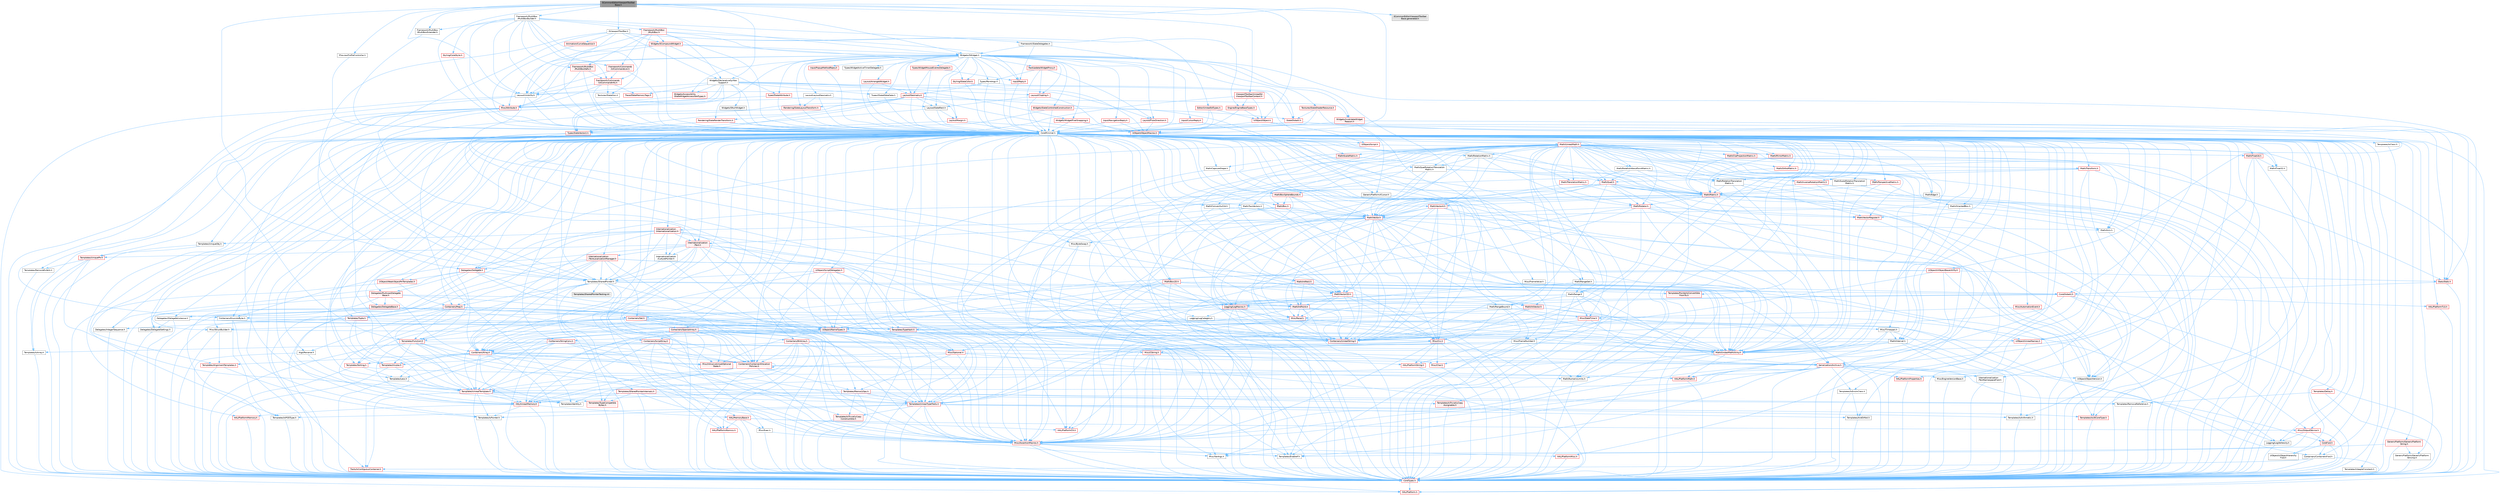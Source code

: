 digraph "SCommonEditorViewportToolbarBase.h"
{
 // INTERACTIVE_SVG=YES
 // LATEX_PDF_SIZE
  bgcolor="transparent";
  edge [fontname=Helvetica,fontsize=10,labelfontname=Helvetica,labelfontsize=10];
  node [fontname=Helvetica,fontsize=10,shape=box,height=0.2,width=0.4];
  Node1 [id="Node000001",label="SCommonEditorViewportToolbar\lBase.h",height=0.2,width=0.4,color="gray40", fillcolor="grey60", style="filled", fontcolor="black",tooltip=" "];
  Node1 -> Node2 [id="edge1_Node000001_Node000002",color="steelblue1",style="solid",tooltip=" "];
  Node2 [id="Node000002",label="CoreMinimal.h",height=0.2,width=0.4,color="grey40", fillcolor="white", style="filled",URL="$d7/d67/CoreMinimal_8h.html",tooltip=" "];
  Node2 -> Node3 [id="edge2_Node000002_Node000003",color="steelblue1",style="solid",tooltip=" "];
  Node3 [id="Node000003",label="CoreTypes.h",height=0.2,width=0.4,color="red", fillcolor="#FFF0F0", style="filled",URL="$dc/dec/CoreTypes_8h.html",tooltip=" "];
  Node3 -> Node4 [id="edge3_Node000003_Node000004",color="steelblue1",style="solid",tooltip=" "];
  Node4 [id="Node000004",label="HAL/Platform.h",height=0.2,width=0.4,color="red", fillcolor="#FFF0F0", style="filled",URL="$d9/dd0/Platform_8h.html",tooltip=" "];
  Node2 -> Node17 [id="edge4_Node000002_Node000017",color="steelblue1",style="solid",tooltip=" "];
  Node17 [id="Node000017",label="CoreFwd.h",height=0.2,width=0.4,color="red", fillcolor="#FFF0F0", style="filled",URL="$d1/d1e/CoreFwd_8h.html",tooltip=" "];
  Node17 -> Node3 [id="edge5_Node000017_Node000003",color="steelblue1",style="solid",tooltip=" "];
  Node17 -> Node18 [id="edge6_Node000017_Node000018",color="steelblue1",style="solid",tooltip=" "];
  Node18 [id="Node000018",label="Containers/ContainersFwd.h",height=0.2,width=0.4,color="grey40", fillcolor="white", style="filled",URL="$d4/d0a/ContainersFwd_8h.html",tooltip=" "];
  Node18 -> Node4 [id="edge7_Node000018_Node000004",color="steelblue1",style="solid",tooltip=" "];
  Node18 -> Node3 [id="edge8_Node000018_Node000003",color="steelblue1",style="solid",tooltip=" "];
  Node18 -> Node19 [id="edge9_Node000018_Node000019",color="steelblue1",style="solid",tooltip=" "];
  Node19 [id="Node000019",label="Traits/IsContiguousContainer.h",height=0.2,width=0.4,color="red", fillcolor="#FFF0F0", style="filled",URL="$d5/d3c/IsContiguousContainer_8h.html",tooltip=" "];
  Node19 -> Node3 [id="edge10_Node000019_Node000003",color="steelblue1",style="solid",tooltip=" "];
  Node17 -> Node23 [id="edge11_Node000017_Node000023",color="steelblue1",style="solid",tooltip=" "];
  Node23 [id="Node000023",label="UObject/UObjectHierarchy\lFwd.h",height=0.2,width=0.4,color="grey40", fillcolor="white", style="filled",URL="$d3/d13/UObjectHierarchyFwd_8h.html",tooltip=" "];
  Node2 -> Node23 [id="edge12_Node000002_Node000023",color="steelblue1",style="solid",tooltip=" "];
  Node2 -> Node18 [id="edge13_Node000002_Node000018",color="steelblue1",style="solid",tooltip=" "];
  Node2 -> Node24 [id="edge14_Node000002_Node000024",color="steelblue1",style="solid",tooltip=" "];
  Node24 [id="Node000024",label="Misc/VarArgs.h",height=0.2,width=0.4,color="grey40", fillcolor="white", style="filled",URL="$d5/d6f/VarArgs_8h.html",tooltip=" "];
  Node24 -> Node3 [id="edge15_Node000024_Node000003",color="steelblue1",style="solid",tooltip=" "];
  Node2 -> Node25 [id="edge16_Node000002_Node000025",color="steelblue1",style="solid",tooltip=" "];
  Node25 [id="Node000025",label="Logging/LogVerbosity.h",height=0.2,width=0.4,color="grey40", fillcolor="white", style="filled",URL="$d2/d8f/LogVerbosity_8h.html",tooltip=" "];
  Node25 -> Node3 [id="edge17_Node000025_Node000003",color="steelblue1",style="solid",tooltip=" "];
  Node2 -> Node26 [id="edge18_Node000002_Node000026",color="steelblue1",style="solid",tooltip=" "];
  Node26 [id="Node000026",label="Misc/OutputDevice.h",height=0.2,width=0.4,color="red", fillcolor="#FFF0F0", style="filled",URL="$d7/d32/OutputDevice_8h.html",tooltip=" "];
  Node26 -> Node17 [id="edge19_Node000026_Node000017",color="steelblue1",style="solid",tooltip=" "];
  Node26 -> Node3 [id="edge20_Node000026_Node000003",color="steelblue1",style="solid",tooltip=" "];
  Node26 -> Node25 [id="edge21_Node000026_Node000025",color="steelblue1",style="solid",tooltip=" "];
  Node26 -> Node24 [id="edge22_Node000026_Node000024",color="steelblue1",style="solid",tooltip=" "];
  Node2 -> Node32 [id="edge23_Node000002_Node000032",color="steelblue1",style="solid",tooltip=" "];
  Node32 [id="Node000032",label="HAL/PlatformCrt.h",height=0.2,width=0.4,color="red", fillcolor="#FFF0F0", style="filled",URL="$d8/d75/PlatformCrt_8h.html",tooltip=" "];
  Node2 -> Node42 [id="edge24_Node000002_Node000042",color="steelblue1",style="solid",tooltip=" "];
  Node42 [id="Node000042",label="HAL/PlatformMisc.h",height=0.2,width=0.4,color="red", fillcolor="#FFF0F0", style="filled",URL="$d0/df5/PlatformMisc_8h.html",tooltip=" "];
  Node42 -> Node3 [id="edge25_Node000042_Node000003",color="steelblue1",style="solid",tooltip=" "];
  Node2 -> Node61 [id="edge26_Node000002_Node000061",color="steelblue1",style="solid",tooltip=" "];
  Node61 [id="Node000061",label="Misc/AssertionMacros.h",height=0.2,width=0.4,color="red", fillcolor="#FFF0F0", style="filled",URL="$d0/dfa/AssertionMacros_8h.html",tooltip=" "];
  Node61 -> Node3 [id="edge27_Node000061_Node000003",color="steelblue1",style="solid",tooltip=" "];
  Node61 -> Node4 [id="edge28_Node000061_Node000004",color="steelblue1",style="solid",tooltip=" "];
  Node61 -> Node42 [id="edge29_Node000061_Node000042",color="steelblue1",style="solid",tooltip=" "];
  Node61 -> Node62 [id="edge30_Node000061_Node000062",color="steelblue1",style="solid",tooltip=" "];
  Node62 [id="Node000062",label="Templates/EnableIf.h",height=0.2,width=0.4,color="grey40", fillcolor="white", style="filled",URL="$d7/d60/EnableIf_8h.html",tooltip=" "];
  Node62 -> Node3 [id="edge31_Node000062_Node000003",color="steelblue1",style="solid",tooltip=" "];
  Node61 -> Node24 [id="edge32_Node000061_Node000024",color="steelblue1",style="solid",tooltip=" "];
  Node2 -> Node70 [id="edge33_Node000002_Node000070",color="steelblue1",style="solid",tooltip=" "];
  Node70 [id="Node000070",label="Templates/IsPointer.h",height=0.2,width=0.4,color="grey40", fillcolor="white", style="filled",URL="$d7/d05/IsPointer_8h.html",tooltip=" "];
  Node70 -> Node3 [id="edge34_Node000070_Node000003",color="steelblue1",style="solid",tooltip=" "];
  Node2 -> Node71 [id="edge35_Node000002_Node000071",color="steelblue1",style="solid",tooltip=" "];
  Node71 [id="Node000071",label="HAL/PlatformMemory.h",height=0.2,width=0.4,color="red", fillcolor="#FFF0F0", style="filled",URL="$de/d68/PlatformMemory_8h.html",tooltip=" "];
  Node71 -> Node3 [id="edge36_Node000071_Node000003",color="steelblue1",style="solid",tooltip=" "];
  Node2 -> Node54 [id="edge37_Node000002_Node000054",color="steelblue1",style="solid",tooltip=" "];
  Node54 [id="Node000054",label="HAL/PlatformAtomics.h",height=0.2,width=0.4,color="red", fillcolor="#FFF0F0", style="filled",URL="$d3/d36/PlatformAtomics_8h.html",tooltip=" "];
  Node54 -> Node3 [id="edge38_Node000054_Node000003",color="steelblue1",style="solid",tooltip=" "];
  Node2 -> Node76 [id="edge39_Node000002_Node000076",color="steelblue1",style="solid",tooltip=" "];
  Node76 [id="Node000076",label="Misc/Exec.h",height=0.2,width=0.4,color="grey40", fillcolor="white", style="filled",URL="$de/ddb/Exec_8h.html",tooltip=" "];
  Node76 -> Node3 [id="edge40_Node000076_Node000003",color="steelblue1",style="solid",tooltip=" "];
  Node76 -> Node61 [id="edge41_Node000076_Node000061",color="steelblue1",style="solid",tooltip=" "];
  Node2 -> Node77 [id="edge42_Node000002_Node000077",color="steelblue1",style="solid",tooltip=" "];
  Node77 [id="Node000077",label="HAL/MemoryBase.h",height=0.2,width=0.4,color="red", fillcolor="#FFF0F0", style="filled",URL="$d6/d9f/MemoryBase_8h.html",tooltip=" "];
  Node77 -> Node3 [id="edge43_Node000077_Node000003",color="steelblue1",style="solid",tooltip=" "];
  Node77 -> Node54 [id="edge44_Node000077_Node000054",color="steelblue1",style="solid",tooltip=" "];
  Node77 -> Node32 [id="edge45_Node000077_Node000032",color="steelblue1",style="solid",tooltip=" "];
  Node77 -> Node76 [id="edge46_Node000077_Node000076",color="steelblue1",style="solid",tooltip=" "];
  Node77 -> Node26 [id="edge47_Node000077_Node000026",color="steelblue1",style="solid",tooltip=" "];
  Node2 -> Node87 [id="edge48_Node000002_Node000087",color="steelblue1",style="solid",tooltip=" "];
  Node87 [id="Node000087",label="HAL/UnrealMemory.h",height=0.2,width=0.4,color="red", fillcolor="#FFF0F0", style="filled",URL="$d9/d96/UnrealMemory_8h.html",tooltip=" "];
  Node87 -> Node3 [id="edge49_Node000087_Node000003",color="steelblue1",style="solid",tooltip=" "];
  Node87 -> Node77 [id="edge50_Node000087_Node000077",color="steelblue1",style="solid",tooltip=" "];
  Node87 -> Node71 [id="edge51_Node000087_Node000071",color="steelblue1",style="solid",tooltip=" "];
  Node87 -> Node70 [id="edge52_Node000087_Node000070",color="steelblue1",style="solid",tooltip=" "];
  Node2 -> Node89 [id="edge53_Node000002_Node000089",color="steelblue1",style="solid",tooltip=" "];
  Node89 [id="Node000089",label="Templates/IsArithmetic.h",height=0.2,width=0.4,color="grey40", fillcolor="white", style="filled",URL="$d2/d5d/IsArithmetic_8h.html",tooltip=" "];
  Node89 -> Node3 [id="edge54_Node000089_Node000003",color="steelblue1",style="solid",tooltip=" "];
  Node2 -> Node83 [id="edge55_Node000002_Node000083",color="steelblue1",style="solid",tooltip=" "];
  Node83 [id="Node000083",label="Templates/AndOrNot.h",height=0.2,width=0.4,color="grey40", fillcolor="white", style="filled",URL="$db/d0a/AndOrNot_8h.html",tooltip=" "];
  Node83 -> Node3 [id="edge56_Node000083_Node000003",color="steelblue1",style="solid",tooltip=" "];
  Node2 -> Node90 [id="edge57_Node000002_Node000090",color="steelblue1",style="solid",tooltip=" "];
  Node90 [id="Node000090",label="Templates/IsPODType.h",height=0.2,width=0.4,color="grey40", fillcolor="white", style="filled",URL="$d7/db1/IsPODType_8h.html",tooltip=" "];
  Node90 -> Node3 [id="edge58_Node000090_Node000003",color="steelblue1",style="solid",tooltip=" "];
  Node2 -> Node91 [id="edge59_Node000002_Node000091",color="steelblue1",style="solid",tooltip=" "];
  Node91 [id="Node000091",label="Templates/IsUECoreType.h",height=0.2,width=0.4,color="red", fillcolor="#FFF0F0", style="filled",URL="$d1/db8/IsUECoreType_8h.html",tooltip=" "];
  Node91 -> Node3 [id="edge60_Node000091_Node000003",color="steelblue1",style="solid",tooltip=" "];
  Node2 -> Node84 [id="edge61_Node000002_Node000084",color="steelblue1",style="solid",tooltip=" "];
  Node84 [id="Node000084",label="Templates/IsTriviallyCopy\lConstructible.h",height=0.2,width=0.4,color="red", fillcolor="#FFF0F0", style="filled",URL="$d3/d78/IsTriviallyCopyConstructible_8h.html",tooltip=" "];
  Node84 -> Node3 [id="edge62_Node000084_Node000003",color="steelblue1",style="solid",tooltip=" "];
  Node2 -> Node92 [id="edge63_Node000002_Node000092",color="steelblue1",style="solid",tooltip=" "];
  Node92 [id="Node000092",label="Templates/UnrealTypeTraits.h",height=0.2,width=0.4,color="red", fillcolor="#FFF0F0", style="filled",URL="$d2/d2d/UnrealTypeTraits_8h.html",tooltip=" "];
  Node92 -> Node3 [id="edge64_Node000092_Node000003",color="steelblue1",style="solid",tooltip=" "];
  Node92 -> Node70 [id="edge65_Node000092_Node000070",color="steelblue1",style="solid",tooltip=" "];
  Node92 -> Node61 [id="edge66_Node000092_Node000061",color="steelblue1",style="solid",tooltip=" "];
  Node92 -> Node83 [id="edge67_Node000092_Node000083",color="steelblue1",style="solid",tooltip=" "];
  Node92 -> Node62 [id="edge68_Node000092_Node000062",color="steelblue1",style="solid",tooltip=" "];
  Node92 -> Node89 [id="edge69_Node000092_Node000089",color="steelblue1",style="solid",tooltip=" "];
  Node92 -> Node90 [id="edge70_Node000092_Node000090",color="steelblue1",style="solid",tooltip=" "];
  Node92 -> Node91 [id="edge71_Node000092_Node000091",color="steelblue1",style="solid",tooltip=" "];
  Node92 -> Node84 [id="edge72_Node000092_Node000084",color="steelblue1",style="solid",tooltip=" "];
  Node2 -> Node62 [id="edge73_Node000002_Node000062",color="steelblue1",style="solid",tooltip=" "];
  Node2 -> Node94 [id="edge74_Node000002_Node000094",color="steelblue1",style="solid",tooltip=" "];
  Node94 [id="Node000094",label="Templates/RemoveReference.h",height=0.2,width=0.4,color="grey40", fillcolor="white", style="filled",URL="$da/dbe/RemoveReference_8h.html",tooltip=" "];
  Node94 -> Node3 [id="edge75_Node000094_Node000003",color="steelblue1",style="solid",tooltip=" "];
  Node2 -> Node95 [id="edge76_Node000002_Node000095",color="steelblue1",style="solid",tooltip=" "];
  Node95 [id="Node000095",label="Templates/IntegralConstant.h",height=0.2,width=0.4,color="grey40", fillcolor="white", style="filled",URL="$db/d1b/IntegralConstant_8h.html",tooltip=" "];
  Node95 -> Node3 [id="edge77_Node000095_Node000003",color="steelblue1",style="solid",tooltip=" "];
  Node2 -> Node96 [id="edge78_Node000002_Node000096",color="steelblue1",style="solid",tooltip=" "];
  Node96 [id="Node000096",label="Templates/IsClass.h",height=0.2,width=0.4,color="grey40", fillcolor="white", style="filled",URL="$db/dcb/IsClass_8h.html",tooltip=" "];
  Node96 -> Node3 [id="edge79_Node000096_Node000003",color="steelblue1",style="solid",tooltip=" "];
  Node2 -> Node97 [id="edge80_Node000002_Node000097",color="steelblue1",style="solid",tooltip=" "];
  Node97 [id="Node000097",label="Templates/TypeCompatible\lBytes.h",height=0.2,width=0.4,color="red", fillcolor="#FFF0F0", style="filled",URL="$df/d0a/TypeCompatibleBytes_8h.html",tooltip=" "];
  Node97 -> Node3 [id="edge81_Node000097_Node000003",color="steelblue1",style="solid",tooltip=" "];
  Node2 -> Node19 [id="edge82_Node000002_Node000019",color="steelblue1",style="solid",tooltip=" "];
  Node2 -> Node98 [id="edge83_Node000002_Node000098",color="steelblue1",style="solid",tooltip=" "];
  Node98 [id="Node000098",label="Templates/UnrealTemplate.h",height=0.2,width=0.4,color="red", fillcolor="#FFF0F0", style="filled",URL="$d4/d24/UnrealTemplate_8h.html",tooltip=" "];
  Node98 -> Node3 [id="edge84_Node000098_Node000003",color="steelblue1",style="solid",tooltip=" "];
  Node98 -> Node70 [id="edge85_Node000098_Node000070",color="steelblue1",style="solid",tooltip=" "];
  Node98 -> Node87 [id="edge86_Node000098_Node000087",color="steelblue1",style="solid",tooltip=" "];
  Node98 -> Node92 [id="edge87_Node000098_Node000092",color="steelblue1",style="solid",tooltip=" "];
  Node98 -> Node94 [id="edge88_Node000098_Node000094",color="steelblue1",style="solid",tooltip=" "];
  Node98 -> Node97 [id="edge89_Node000098_Node000097",color="steelblue1",style="solid",tooltip=" "];
  Node98 -> Node65 [id="edge90_Node000098_Node000065",color="steelblue1",style="solid",tooltip=" "];
  Node65 [id="Node000065",label="Templates/Identity.h",height=0.2,width=0.4,color="grey40", fillcolor="white", style="filled",URL="$d0/dd5/Identity_8h.html",tooltip=" "];
  Node98 -> Node19 [id="edge91_Node000098_Node000019",color="steelblue1",style="solid",tooltip=" "];
  Node2 -> Node47 [id="edge92_Node000002_Node000047",color="steelblue1",style="solid",tooltip=" "];
  Node47 [id="Node000047",label="Math/NumericLimits.h",height=0.2,width=0.4,color="grey40", fillcolor="white", style="filled",URL="$df/d1b/NumericLimits_8h.html",tooltip=" "];
  Node47 -> Node3 [id="edge93_Node000047_Node000003",color="steelblue1",style="solid",tooltip=" "];
  Node2 -> Node102 [id="edge94_Node000002_Node000102",color="steelblue1",style="solid",tooltip=" "];
  Node102 [id="Node000102",label="HAL/PlatformMath.h",height=0.2,width=0.4,color="red", fillcolor="#FFF0F0", style="filled",URL="$dc/d53/PlatformMath_8h.html",tooltip=" "];
  Node102 -> Node3 [id="edge95_Node000102_Node000003",color="steelblue1",style="solid",tooltip=" "];
  Node2 -> Node85 [id="edge96_Node000002_Node000085",color="steelblue1",style="solid",tooltip=" "];
  Node85 [id="Node000085",label="Templates/IsTriviallyCopy\lAssignable.h",height=0.2,width=0.4,color="red", fillcolor="#FFF0F0", style="filled",URL="$d2/df2/IsTriviallyCopyAssignable_8h.html",tooltip=" "];
  Node85 -> Node3 [id="edge97_Node000085_Node000003",color="steelblue1",style="solid",tooltip=" "];
  Node2 -> Node110 [id="edge98_Node000002_Node000110",color="steelblue1",style="solid",tooltip=" "];
  Node110 [id="Node000110",label="Templates/MemoryOps.h",height=0.2,width=0.4,color="red", fillcolor="#FFF0F0", style="filled",URL="$db/dea/MemoryOps_8h.html",tooltip=" "];
  Node110 -> Node3 [id="edge99_Node000110_Node000003",color="steelblue1",style="solid",tooltip=" "];
  Node110 -> Node87 [id="edge100_Node000110_Node000087",color="steelblue1",style="solid",tooltip=" "];
  Node110 -> Node85 [id="edge101_Node000110_Node000085",color="steelblue1",style="solid",tooltip=" "];
  Node110 -> Node84 [id="edge102_Node000110_Node000084",color="steelblue1",style="solid",tooltip=" "];
  Node110 -> Node92 [id="edge103_Node000110_Node000092",color="steelblue1",style="solid",tooltip=" "];
  Node2 -> Node111 [id="edge104_Node000002_Node000111",color="steelblue1",style="solid",tooltip=" "];
  Node111 [id="Node000111",label="Containers/ContainerAllocation\lPolicies.h",height=0.2,width=0.4,color="red", fillcolor="#FFF0F0", style="filled",URL="$d7/dff/ContainerAllocationPolicies_8h.html",tooltip=" "];
  Node111 -> Node3 [id="edge105_Node000111_Node000003",color="steelblue1",style="solid",tooltip=" "];
  Node111 -> Node111 [id="edge106_Node000111_Node000111",color="steelblue1",style="solid",tooltip=" "];
  Node111 -> Node102 [id="edge107_Node000111_Node000102",color="steelblue1",style="solid",tooltip=" "];
  Node111 -> Node87 [id="edge108_Node000111_Node000087",color="steelblue1",style="solid",tooltip=" "];
  Node111 -> Node47 [id="edge109_Node000111_Node000047",color="steelblue1",style="solid",tooltip=" "];
  Node111 -> Node61 [id="edge110_Node000111_Node000061",color="steelblue1",style="solid",tooltip=" "];
  Node111 -> Node110 [id="edge111_Node000111_Node000110",color="steelblue1",style="solid",tooltip=" "];
  Node111 -> Node97 [id="edge112_Node000111_Node000097",color="steelblue1",style="solid",tooltip=" "];
  Node2 -> Node114 [id="edge113_Node000002_Node000114",color="steelblue1",style="solid",tooltip=" "];
  Node114 [id="Node000114",label="Templates/IsEnumClass.h",height=0.2,width=0.4,color="grey40", fillcolor="white", style="filled",URL="$d7/d15/IsEnumClass_8h.html",tooltip=" "];
  Node114 -> Node3 [id="edge114_Node000114_Node000003",color="steelblue1",style="solid",tooltip=" "];
  Node114 -> Node83 [id="edge115_Node000114_Node000083",color="steelblue1",style="solid",tooltip=" "];
  Node2 -> Node115 [id="edge116_Node000002_Node000115",color="steelblue1",style="solid",tooltip=" "];
  Node115 [id="Node000115",label="HAL/PlatformProperties.h",height=0.2,width=0.4,color="red", fillcolor="#FFF0F0", style="filled",URL="$d9/db0/PlatformProperties_8h.html",tooltip=" "];
  Node115 -> Node3 [id="edge117_Node000115_Node000003",color="steelblue1",style="solid",tooltip=" "];
  Node2 -> Node118 [id="edge118_Node000002_Node000118",color="steelblue1",style="solid",tooltip=" "];
  Node118 [id="Node000118",label="Misc/EngineVersionBase.h",height=0.2,width=0.4,color="grey40", fillcolor="white", style="filled",URL="$d5/d2b/EngineVersionBase_8h.html",tooltip=" "];
  Node118 -> Node3 [id="edge119_Node000118_Node000003",color="steelblue1",style="solid",tooltip=" "];
  Node2 -> Node119 [id="edge120_Node000002_Node000119",color="steelblue1",style="solid",tooltip=" "];
  Node119 [id="Node000119",label="Internationalization\l/TextNamespaceFwd.h",height=0.2,width=0.4,color="grey40", fillcolor="white", style="filled",URL="$d8/d97/TextNamespaceFwd_8h.html",tooltip=" "];
  Node119 -> Node3 [id="edge121_Node000119_Node000003",color="steelblue1",style="solid",tooltip=" "];
  Node2 -> Node120 [id="edge122_Node000002_Node000120",color="steelblue1",style="solid",tooltip=" "];
  Node120 [id="Node000120",label="Serialization/Archive.h",height=0.2,width=0.4,color="red", fillcolor="#FFF0F0", style="filled",URL="$d7/d3b/Archive_8h.html",tooltip=" "];
  Node120 -> Node17 [id="edge123_Node000120_Node000017",color="steelblue1",style="solid",tooltip=" "];
  Node120 -> Node3 [id="edge124_Node000120_Node000003",color="steelblue1",style="solid",tooltip=" "];
  Node120 -> Node115 [id="edge125_Node000120_Node000115",color="steelblue1",style="solid",tooltip=" "];
  Node120 -> Node119 [id="edge126_Node000120_Node000119",color="steelblue1",style="solid",tooltip=" "];
  Node120 -> Node61 [id="edge127_Node000120_Node000061",color="steelblue1",style="solid",tooltip=" "];
  Node120 -> Node118 [id="edge128_Node000120_Node000118",color="steelblue1",style="solid",tooltip=" "];
  Node120 -> Node24 [id="edge129_Node000120_Node000024",color="steelblue1",style="solid",tooltip=" "];
  Node120 -> Node62 [id="edge130_Node000120_Node000062",color="steelblue1",style="solid",tooltip=" "];
  Node120 -> Node114 [id="edge131_Node000120_Node000114",color="steelblue1",style="solid",tooltip=" "];
  Node120 -> Node98 [id="edge132_Node000120_Node000098",color="steelblue1",style="solid",tooltip=" "];
  Node120 -> Node123 [id="edge133_Node000120_Node000123",color="steelblue1",style="solid",tooltip=" "];
  Node123 [id="Node000123",label="UObject/ObjectVersion.h",height=0.2,width=0.4,color="grey40", fillcolor="white", style="filled",URL="$da/d63/ObjectVersion_8h.html",tooltip=" "];
  Node123 -> Node3 [id="edge134_Node000123_Node000003",color="steelblue1",style="solid",tooltip=" "];
  Node2 -> Node124 [id="edge135_Node000002_Node000124",color="steelblue1",style="solid",tooltip=" "];
  Node124 [id="Node000124",label="Templates/Less.h",height=0.2,width=0.4,color="grey40", fillcolor="white", style="filled",URL="$de/dc8/Less_8h.html",tooltip=" "];
  Node124 -> Node3 [id="edge136_Node000124_Node000003",color="steelblue1",style="solid",tooltip=" "];
  Node124 -> Node98 [id="edge137_Node000124_Node000098",color="steelblue1",style="solid",tooltip=" "];
  Node2 -> Node125 [id="edge138_Node000002_Node000125",color="steelblue1",style="solid",tooltip=" "];
  Node125 [id="Node000125",label="Templates/Sorting.h",height=0.2,width=0.4,color="red", fillcolor="#FFF0F0", style="filled",URL="$d3/d9e/Sorting_8h.html",tooltip=" "];
  Node125 -> Node3 [id="edge139_Node000125_Node000003",color="steelblue1",style="solid",tooltip=" "];
  Node125 -> Node102 [id="edge140_Node000125_Node000102",color="steelblue1",style="solid",tooltip=" "];
  Node125 -> Node124 [id="edge141_Node000125_Node000124",color="steelblue1",style="solid",tooltip=" "];
  Node2 -> Node136 [id="edge142_Node000002_Node000136",color="steelblue1",style="solid",tooltip=" "];
  Node136 [id="Node000136",label="Misc/Char.h",height=0.2,width=0.4,color="red", fillcolor="#FFF0F0", style="filled",URL="$d0/d58/Char_8h.html",tooltip=" "];
  Node136 -> Node3 [id="edge143_Node000136_Node000003",color="steelblue1",style="solid",tooltip=" "];
  Node2 -> Node139 [id="edge144_Node000002_Node000139",color="steelblue1",style="solid",tooltip=" "];
  Node139 [id="Node000139",label="GenericPlatform/GenericPlatform\lStricmp.h",height=0.2,width=0.4,color="grey40", fillcolor="white", style="filled",URL="$d2/d86/GenericPlatformStricmp_8h.html",tooltip=" "];
  Node139 -> Node3 [id="edge145_Node000139_Node000003",color="steelblue1",style="solid",tooltip=" "];
  Node2 -> Node140 [id="edge146_Node000002_Node000140",color="steelblue1",style="solid",tooltip=" "];
  Node140 [id="Node000140",label="GenericPlatform/GenericPlatform\lString.h",height=0.2,width=0.4,color="red", fillcolor="#FFF0F0", style="filled",URL="$dd/d20/GenericPlatformString_8h.html",tooltip=" "];
  Node140 -> Node3 [id="edge147_Node000140_Node000003",color="steelblue1",style="solid",tooltip=" "];
  Node140 -> Node139 [id="edge148_Node000140_Node000139",color="steelblue1",style="solid",tooltip=" "];
  Node140 -> Node62 [id="edge149_Node000140_Node000062",color="steelblue1",style="solid",tooltip=" "];
  Node2 -> Node73 [id="edge150_Node000002_Node000073",color="steelblue1",style="solid",tooltip=" "];
  Node73 [id="Node000073",label="HAL/PlatformString.h",height=0.2,width=0.4,color="red", fillcolor="#FFF0F0", style="filled",URL="$db/db5/PlatformString_8h.html",tooltip=" "];
  Node73 -> Node3 [id="edge151_Node000073_Node000003",color="steelblue1",style="solid",tooltip=" "];
  Node2 -> Node143 [id="edge152_Node000002_Node000143",color="steelblue1",style="solid",tooltip=" "];
  Node143 [id="Node000143",label="Misc/CString.h",height=0.2,width=0.4,color="red", fillcolor="#FFF0F0", style="filled",URL="$d2/d49/CString_8h.html",tooltip=" "];
  Node143 -> Node3 [id="edge153_Node000143_Node000003",color="steelblue1",style="solid",tooltip=" "];
  Node143 -> Node32 [id="edge154_Node000143_Node000032",color="steelblue1",style="solid",tooltip=" "];
  Node143 -> Node73 [id="edge155_Node000143_Node000073",color="steelblue1",style="solid",tooltip=" "];
  Node143 -> Node61 [id="edge156_Node000143_Node000061",color="steelblue1",style="solid",tooltip=" "];
  Node143 -> Node136 [id="edge157_Node000143_Node000136",color="steelblue1",style="solid",tooltip=" "];
  Node143 -> Node24 [id="edge158_Node000143_Node000024",color="steelblue1",style="solid",tooltip=" "];
  Node2 -> Node144 [id="edge159_Node000002_Node000144",color="steelblue1",style="solid",tooltip=" "];
  Node144 [id="Node000144",label="Misc/Crc.h",height=0.2,width=0.4,color="red", fillcolor="#FFF0F0", style="filled",URL="$d4/dd2/Crc_8h.html",tooltip=" "];
  Node144 -> Node3 [id="edge160_Node000144_Node000003",color="steelblue1",style="solid",tooltip=" "];
  Node144 -> Node73 [id="edge161_Node000144_Node000073",color="steelblue1",style="solid",tooltip=" "];
  Node144 -> Node61 [id="edge162_Node000144_Node000061",color="steelblue1",style="solid",tooltip=" "];
  Node144 -> Node143 [id="edge163_Node000144_Node000143",color="steelblue1",style="solid",tooltip=" "];
  Node144 -> Node136 [id="edge164_Node000144_Node000136",color="steelblue1",style="solid",tooltip=" "];
  Node144 -> Node92 [id="edge165_Node000144_Node000092",color="steelblue1",style="solid",tooltip=" "];
  Node2 -> Node135 [id="edge166_Node000002_Node000135",color="steelblue1",style="solid",tooltip=" "];
  Node135 [id="Node000135",label="Math/UnrealMathUtility.h",height=0.2,width=0.4,color="red", fillcolor="#FFF0F0", style="filled",URL="$db/db8/UnrealMathUtility_8h.html",tooltip=" "];
  Node135 -> Node3 [id="edge167_Node000135_Node000003",color="steelblue1",style="solid",tooltip=" "];
  Node135 -> Node61 [id="edge168_Node000135_Node000061",color="steelblue1",style="solid",tooltip=" "];
  Node135 -> Node102 [id="edge169_Node000135_Node000102",color="steelblue1",style="solid",tooltip=" "];
  Node135 -> Node65 [id="edge170_Node000135_Node000065",color="steelblue1",style="solid",tooltip=" "];
  Node2 -> Node145 [id="edge171_Node000002_Node000145",color="steelblue1",style="solid",tooltip=" "];
  Node145 [id="Node000145",label="Containers/UnrealString.h",height=0.2,width=0.4,color="red", fillcolor="#FFF0F0", style="filled",URL="$d5/dba/UnrealString_8h.html",tooltip=" "];
  Node2 -> Node149 [id="edge172_Node000002_Node000149",color="steelblue1",style="solid",tooltip=" "];
  Node149 [id="Node000149",label="Containers/Array.h",height=0.2,width=0.4,color="red", fillcolor="#FFF0F0", style="filled",URL="$df/dd0/Array_8h.html",tooltip=" "];
  Node149 -> Node3 [id="edge173_Node000149_Node000003",color="steelblue1",style="solid",tooltip=" "];
  Node149 -> Node61 [id="edge174_Node000149_Node000061",color="steelblue1",style="solid",tooltip=" "];
  Node149 -> Node150 [id="edge175_Node000149_Node000150",color="steelblue1",style="solid",tooltip=" "];
  Node150 [id="Node000150",label="Misc/IntrusiveUnsetOptional\lState.h",height=0.2,width=0.4,color="red", fillcolor="#FFF0F0", style="filled",URL="$d2/d0a/IntrusiveUnsetOptionalState_8h.html",tooltip=" "];
  Node149 -> Node87 [id="edge176_Node000149_Node000087",color="steelblue1",style="solid",tooltip=" "];
  Node149 -> Node92 [id="edge177_Node000149_Node000092",color="steelblue1",style="solid",tooltip=" "];
  Node149 -> Node98 [id="edge178_Node000149_Node000098",color="steelblue1",style="solid",tooltip=" "];
  Node149 -> Node111 [id="edge179_Node000149_Node000111",color="steelblue1",style="solid",tooltip=" "];
  Node149 -> Node120 [id="edge180_Node000149_Node000120",color="steelblue1",style="solid",tooltip=" "];
  Node149 -> Node128 [id="edge181_Node000149_Node000128",color="steelblue1",style="solid",tooltip=" "];
  Node128 [id="Node000128",label="Templates/Invoke.h",height=0.2,width=0.4,color="red", fillcolor="#FFF0F0", style="filled",URL="$d7/deb/Invoke_8h.html",tooltip=" "];
  Node128 -> Node3 [id="edge182_Node000128_Node000003",color="steelblue1",style="solid",tooltip=" "];
  Node128 -> Node98 [id="edge183_Node000128_Node000098",color="steelblue1",style="solid",tooltip=" "];
  Node149 -> Node124 [id="edge184_Node000149_Node000124",color="steelblue1",style="solid",tooltip=" "];
  Node149 -> Node125 [id="edge185_Node000149_Node000125",color="steelblue1",style="solid",tooltip=" "];
  Node149 -> Node172 [id="edge186_Node000149_Node000172",color="steelblue1",style="solid",tooltip=" "];
  Node172 [id="Node000172",label="Templates/AlignmentTemplates.h",height=0.2,width=0.4,color="red", fillcolor="#FFF0F0", style="filled",URL="$dd/d32/AlignmentTemplates_8h.html",tooltip=" "];
  Node172 -> Node3 [id="edge187_Node000172_Node000003",color="steelblue1",style="solid",tooltip=" "];
  Node172 -> Node70 [id="edge188_Node000172_Node000070",color="steelblue1",style="solid",tooltip=" "];
  Node2 -> Node173 [id="edge189_Node000002_Node000173",color="steelblue1",style="solid",tooltip=" "];
  Node173 [id="Node000173",label="Misc/FrameNumber.h",height=0.2,width=0.4,color="grey40", fillcolor="white", style="filled",URL="$dd/dbd/FrameNumber_8h.html",tooltip=" "];
  Node173 -> Node3 [id="edge190_Node000173_Node000003",color="steelblue1",style="solid",tooltip=" "];
  Node173 -> Node47 [id="edge191_Node000173_Node000047",color="steelblue1",style="solid",tooltip=" "];
  Node173 -> Node135 [id="edge192_Node000173_Node000135",color="steelblue1",style="solid",tooltip=" "];
  Node173 -> Node62 [id="edge193_Node000173_Node000062",color="steelblue1",style="solid",tooltip=" "];
  Node173 -> Node92 [id="edge194_Node000173_Node000092",color="steelblue1",style="solid",tooltip=" "];
  Node2 -> Node174 [id="edge195_Node000002_Node000174",color="steelblue1",style="solid",tooltip=" "];
  Node174 [id="Node000174",label="Misc/Timespan.h",height=0.2,width=0.4,color="grey40", fillcolor="white", style="filled",URL="$da/dd9/Timespan_8h.html",tooltip=" "];
  Node174 -> Node3 [id="edge196_Node000174_Node000003",color="steelblue1",style="solid",tooltip=" "];
  Node174 -> Node175 [id="edge197_Node000174_Node000175",color="steelblue1",style="solid",tooltip=" "];
  Node175 [id="Node000175",label="Math/Interval.h",height=0.2,width=0.4,color="grey40", fillcolor="white", style="filled",URL="$d1/d55/Interval_8h.html",tooltip=" "];
  Node175 -> Node3 [id="edge198_Node000175_Node000003",color="steelblue1",style="solid",tooltip=" "];
  Node175 -> Node89 [id="edge199_Node000175_Node000089",color="steelblue1",style="solid",tooltip=" "];
  Node175 -> Node92 [id="edge200_Node000175_Node000092",color="steelblue1",style="solid",tooltip=" "];
  Node175 -> Node47 [id="edge201_Node000175_Node000047",color="steelblue1",style="solid",tooltip=" "];
  Node175 -> Node135 [id="edge202_Node000175_Node000135",color="steelblue1",style="solid",tooltip=" "];
  Node174 -> Node135 [id="edge203_Node000174_Node000135",color="steelblue1",style="solid",tooltip=" "];
  Node174 -> Node61 [id="edge204_Node000174_Node000061",color="steelblue1",style="solid",tooltip=" "];
  Node2 -> Node176 [id="edge205_Node000002_Node000176",color="steelblue1",style="solid",tooltip=" "];
  Node176 [id="Node000176",label="Containers/StringConv.h",height=0.2,width=0.4,color="red", fillcolor="#FFF0F0", style="filled",URL="$d3/ddf/StringConv_8h.html",tooltip=" "];
  Node176 -> Node3 [id="edge206_Node000176_Node000003",color="steelblue1",style="solid",tooltip=" "];
  Node176 -> Node61 [id="edge207_Node000176_Node000061",color="steelblue1",style="solid",tooltip=" "];
  Node176 -> Node111 [id="edge208_Node000176_Node000111",color="steelblue1",style="solid",tooltip=" "];
  Node176 -> Node149 [id="edge209_Node000176_Node000149",color="steelblue1",style="solid",tooltip=" "];
  Node176 -> Node143 [id="edge210_Node000176_Node000143",color="steelblue1",style="solid",tooltip=" "];
  Node176 -> Node177 [id="edge211_Node000176_Node000177",color="steelblue1",style="solid",tooltip=" "];
  Node177 [id="Node000177",label="Templates/IsArray.h",height=0.2,width=0.4,color="grey40", fillcolor="white", style="filled",URL="$d8/d8d/IsArray_8h.html",tooltip=" "];
  Node177 -> Node3 [id="edge212_Node000177_Node000003",color="steelblue1",style="solid",tooltip=" "];
  Node176 -> Node98 [id="edge213_Node000176_Node000098",color="steelblue1",style="solid",tooltip=" "];
  Node176 -> Node92 [id="edge214_Node000176_Node000092",color="steelblue1",style="solid",tooltip=" "];
  Node176 -> Node19 [id="edge215_Node000176_Node000019",color="steelblue1",style="solid",tooltip=" "];
  Node2 -> Node178 [id="edge216_Node000002_Node000178",color="steelblue1",style="solid",tooltip=" "];
  Node178 [id="Node000178",label="UObject/UnrealNames.h",height=0.2,width=0.4,color="red", fillcolor="#FFF0F0", style="filled",URL="$d8/db1/UnrealNames_8h.html",tooltip=" "];
  Node178 -> Node3 [id="edge217_Node000178_Node000003",color="steelblue1",style="solid",tooltip=" "];
  Node2 -> Node180 [id="edge218_Node000002_Node000180",color="steelblue1",style="solid",tooltip=" "];
  Node180 [id="Node000180",label="UObject/NameTypes.h",height=0.2,width=0.4,color="red", fillcolor="#FFF0F0", style="filled",URL="$d6/d35/NameTypes_8h.html",tooltip=" "];
  Node180 -> Node3 [id="edge219_Node000180_Node000003",color="steelblue1",style="solid",tooltip=" "];
  Node180 -> Node61 [id="edge220_Node000180_Node000061",color="steelblue1",style="solid",tooltip=" "];
  Node180 -> Node87 [id="edge221_Node000180_Node000087",color="steelblue1",style="solid",tooltip=" "];
  Node180 -> Node92 [id="edge222_Node000180_Node000092",color="steelblue1",style="solid",tooltip=" "];
  Node180 -> Node98 [id="edge223_Node000180_Node000098",color="steelblue1",style="solid",tooltip=" "];
  Node180 -> Node145 [id="edge224_Node000180_Node000145",color="steelblue1",style="solid",tooltip=" "];
  Node180 -> Node176 [id="edge225_Node000180_Node000176",color="steelblue1",style="solid",tooltip=" "];
  Node180 -> Node178 [id="edge226_Node000180_Node000178",color="steelblue1",style="solid",tooltip=" "];
  Node180 -> Node150 [id="edge227_Node000180_Node000150",color="steelblue1",style="solid",tooltip=" "];
  Node2 -> Node188 [id="edge228_Node000002_Node000188",color="steelblue1",style="solid",tooltip=" "];
  Node188 [id="Node000188",label="Misc/Parse.h",height=0.2,width=0.4,color="red", fillcolor="#FFF0F0", style="filled",URL="$dc/d71/Parse_8h.html",tooltip=" "];
  Node188 -> Node145 [id="edge229_Node000188_Node000145",color="steelblue1",style="solid",tooltip=" "];
  Node188 -> Node3 [id="edge230_Node000188_Node000003",color="steelblue1",style="solid",tooltip=" "];
  Node188 -> Node32 [id="edge231_Node000188_Node000032",color="steelblue1",style="solid",tooltip=" "];
  Node188 -> Node189 [id="edge232_Node000188_Node000189",color="steelblue1",style="solid",tooltip=" "];
  Node189 [id="Node000189",label="Templates/Function.h",height=0.2,width=0.4,color="red", fillcolor="#FFF0F0", style="filled",URL="$df/df5/Function_8h.html",tooltip=" "];
  Node189 -> Node3 [id="edge233_Node000189_Node000003",color="steelblue1",style="solid",tooltip=" "];
  Node189 -> Node61 [id="edge234_Node000189_Node000061",color="steelblue1",style="solid",tooltip=" "];
  Node189 -> Node150 [id="edge235_Node000189_Node000150",color="steelblue1",style="solid",tooltip=" "];
  Node189 -> Node87 [id="edge236_Node000189_Node000087",color="steelblue1",style="solid",tooltip=" "];
  Node189 -> Node92 [id="edge237_Node000189_Node000092",color="steelblue1",style="solid",tooltip=" "];
  Node189 -> Node128 [id="edge238_Node000189_Node000128",color="steelblue1",style="solid",tooltip=" "];
  Node189 -> Node98 [id="edge239_Node000189_Node000098",color="steelblue1",style="solid",tooltip=" "];
  Node189 -> Node135 [id="edge240_Node000189_Node000135",color="steelblue1",style="solid",tooltip=" "];
  Node2 -> Node172 [id="edge241_Node000002_Node000172",color="steelblue1",style="solid",tooltip=" "];
  Node2 -> Node191 [id="edge242_Node000002_Node000191",color="steelblue1",style="solid",tooltip=" "];
  Node191 [id="Node000191",label="Misc/StructBuilder.h",height=0.2,width=0.4,color="grey40", fillcolor="white", style="filled",URL="$d9/db3/StructBuilder_8h.html",tooltip=" "];
  Node191 -> Node3 [id="edge243_Node000191_Node000003",color="steelblue1",style="solid",tooltip=" "];
  Node191 -> Node135 [id="edge244_Node000191_Node000135",color="steelblue1",style="solid",tooltip=" "];
  Node191 -> Node172 [id="edge245_Node000191_Node000172",color="steelblue1",style="solid",tooltip=" "];
  Node2 -> Node104 [id="edge246_Node000002_Node000104",color="steelblue1",style="solid",tooltip=" "];
  Node104 [id="Node000104",label="Templates/Decay.h",height=0.2,width=0.4,color="red", fillcolor="#FFF0F0", style="filled",URL="$dd/d0f/Decay_8h.html",tooltip=" "];
  Node104 -> Node3 [id="edge247_Node000104_Node000003",color="steelblue1",style="solid",tooltip=" "];
  Node104 -> Node94 [id="edge248_Node000104_Node000094",color="steelblue1",style="solid",tooltip=" "];
  Node2 -> Node192 [id="edge249_Node000002_Node000192",color="steelblue1",style="solid",tooltip=" "];
  Node192 [id="Node000192",label="Templates/PointerIsConvertible\lFromTo.h",height=0.2,width=0.4,color="red", fillcolor="#FFF0F0", style="filled",URL="$d6/d65/PointerIsConvertibleFromTo_8h.html",tooltip=" "];
  Node192 -> Node3 [id="edge250_Node000192_Node000003",color="steelblue1",style="solid",tooltip=" "];
  Node2 -> Node128 [id="edge251_Node000002_Node000128",color="steelblue1",style="solid",tooltip=" "];
  Node2 -> Node189 [id="edge252_Node000002_Node000189",color="steelblue1",style="solid",tooltip=" "];
  Node2 -> Node161 [id="edge253_Node000002_Node000161",color="steelblue1",style="solid",tooltip=" "];
  Node161 [id="Node000161",label="Templates/TypeHash.h",height=0.2,width=0.4,color="red", fillcolor="#FFF0F0", style="filled",URL="$d1/d62/TypeHash_8h.html",tooltip=" "];
  Node161 -> Node3 [id="edge254_Node000161_Node000003",color="steelblue1",style="solid",tooltip=" "];
  Node161 -> Node144 [id="edge255_Node000161_Node000144",color="steelblue1",style="solid",tooltip=" "];
  Node2 -> Node193 [id="edge256_Node000002_Node000193",color="steelblue1",style="solid",tooltip=" "];
  Node193 [id="Node000193",label="Containers/ScriptArray.h",height=0.2,width=0.4,color="red", fillcolor="#FFF0F0", style="filled",URL="$dc/daf/ScriptArray_8h.html",tooltip=" "];
  Node193 -> Node3 [id="edge257_Node000193_Node000003",color="steelblue1",style="solid",tooltip=" "];
  Node193 -> Node61 [id="edge258_Node000193_Node000061",color="steelblue1",style="solid",tooltip=" "];
  Node193 -> Node87 [id="edge259_Node000193_Node000087",color="steelblue1",style="solid",tooltip=" "];
  Node193 -> Node111 [id="edge260_Node000193_Node000111",color="steelblue1",style="solid",tooltip=" "];
  Node193 -> Node149 [id="edge261_Node000193_Node000149",color="steelblue1",style="solid",tooltip=" "];
  Node2 -> Node194 [id="edge262_Node000002_Node000194",color="steelblue1",style="solid",tooltip=" "];
  Node194 [id="Node000194",label="Containers/BitArray.h",height=0.2,width=0.4,color="red", fillcolor="#FFF0F0", style="filled",URL="$d1/de4/BitArray_8h.html",tooltip=" "];
  Node194 -> Node111 [id="edge263_Node000194_Node000111",color="steelblue1",style="solid",tooltip=" "];
  Node194 -> Node3 [id="edge264_Node000194_Node000003",color="steelblue1",style="solid",tooltip=" "];
  Node194 -> Node54 [id="edge265_Node000194_Node000054",color="steelblue1",style="solid",tooltip=" "];
  Node194 -> Node87 [id="edge266_Node000194_Node000087",color="steelblue1",style="solid",tooltip=" "];
  Node194 -> Node135 [id="edge267_Node000194_Node000135",color="steelblue1",style="solid",tooltip=" "];
  Node194 -> Node61 [id="edge268_Node000194_Node000061",color="steelblue1",style="solid",tooltip=" "];
  Node194 -> Node120 [id="edge269_Node000194_Node000120",color="steelblue1",style="solid",tooltip=" "];
  Node194 -> Node62 [id="edge270_Node000194_Node000062",color="steelblue1",style="solid",tooltip=" "];
  Node194 -> Node128 [id="edge271_Node000194_Node000128",color="steelblue1",style="solid",tooltip=" "];
  Node194 -> Node98 [id="edge272_Node000194_Node000098",color="steelblue1",style="solid",tooltip=" "];
  Node194 -> Node92 [id="edge273_Node000194_Node000092",color="steelblue1",style="solid",tooltip=" "];
  Node2 -> Node195 [id="edge274_Node000002_Node000195",color="steelblue1",style="solid",tooltip=" "];
  Node195 [id="Node000195",label="Containers/SparseArray.h",height=0.2,width=0.4,color="red", fillcolor="#FFF0F0", style="filled",URL="$d5/dbf/SparseArray_8h.html",tooltip=" "];
  Node195 -> Node3 [id="edge275_Node000195_Node000003",color="steelblue1",style="solid",tooltip=" "];
  Node195 -> Node61 [id="edge276_Node000195_Node000061",color="steelblue1",style="solid",tooltip=" "];
  Node195 -> Node87 [id="edge277_Node000195_Node000087",color="steelblue1",style="solid",tooltip=" "];
  Node195 -> Node92 [id="edge278_Node000195_Node000092",color="steelblue1",style="solid",tooltip=" "];
  Node195 -> Node98 [id="edge279_Node000195_Node000098",color="steelblue1",style="solid",tooltip=" "];
  Node195 -> Node111 [id="edge280_Node000195_Node000111",color="steelblue1",style="solid",tooltip=" "];
  Node195 -> Node124 [id="edge281_Node000195_Node000124",color="steelblue1",style="solid",tooltip=" "];
  Node195 -> Node149 [id="edge282_Node000195_Node000149",color="steelblue1",style="solid",tooltip=" "];
  Node195 -> Node135 [id="edge283_Node000195_Node000135",color="steelblue1",style="solid",tooltip=" "];
  Node195 -> Node193 [id="edge284_Node000195_Node000193",color="steelblue1",style="solid",tooltip=" "];
  Node195 -> Node194 [id="edge285_Node000195_Node000194",color="steelblue1",style="solid",tooltip=" "];
  Node195 -> Node145 [id="edge286_Node000195_Node000145",color="steelblue1",style="solid",tooltip=" "];
  Node195 -> Node150 [id="edge287_Node000195_Node000150",color="steelblue1",style="solid",tooltip=" "];
  Node2 -> Node211 [id="edge288_Node000002_Node000211",color="steelblue1",style="solid",tooltip=" "];
  Node211 [id="Node000211",label="Containers/Set.h",height=0.2,width=0.4,color="red", fillcolor="#FFF0F0", style="filled",URL="$d4/d45/Set_8h.html",tooltip=" "];
  Node211 -> Node111 [id="edge289_Node000211_Node000111",color="steelblue1",style="solid",tooltip=" "];
  Node211 -> Node195 [id="edge290_Node000211_Node000195",color="steelblue1",style="solid",tooltip=" "];
  Node211 -> Node18 [id="edge291_Node000211_Node000018",color="steelblue1",style="solid",tooltip=" "];
  Node211 -> Node135 [id="edge292_Node000211_Node000135",color="steelblue1",style="solid",tooltip=" "];
  Node211 -> Node61 [id="edge293_Node000211_Node000061",color="steelblue1",style="solid",tooltip=" "];
  Node211 -> Node191 [id="edge294_Node000211_Node000191",color="steelblue1",style="solid",tooltip=" "];
  Node211 -> Node189 [id="edge295_Node000211_Node000189",color="steelblue1",style="solid",tooltip=" "];
  Node211 -> Node125 [id="edge296_Node000211_Node000125",color="steelblue1",style="solid",tooltip=" "];
  Node211 -> Node161 [id="edge297_Node000211_Node000161",color="steelblue1",style="solid",tooltip=" "];
  Node211 -> Node98 [id="edge298_Node000211_Node000098",color="steelblue1",style="solid",tooltip=" "];
  Node2 -> Node214 [id="edge299_Node000002_Node000214",color="steelblue1",style="solid",tooltip=" "];
  Node214 [id="Node000214",label="Algo/Reverse.h",height=0.2,width=0.4,color="grey40", fillcolor="white", style="filled",URL="$d5/d93/Reverse_8h.html",tooltip=" "];
  Node214 -> Node3 [id="edge300_Node000214_Node000003",color="steelblue1",style="solid",tooltip=" "];
  Node214 -> Node98 [id="edge301_Node000214_Node000098",color="steelblue1",style="solid",tooltip=" "];
  Node2 -> Node215 [id="edge302_Node000002_Node000215",color="steelblue1",style="solid",tooltip=" "];
  Node215 [id="Node000215",label="Containers/Map.h",height=0.2,width=0.4,color="red", fillcolor="#FFF0F0", style="filled",URL="$df/d79/Map_8h.html",tooltip=" "];
  Node215 -> Node3 [id="edge303_Node000215_Node000003",color="steelblue1",style="solid",tooltip=" "];
  Node215 -> Node214 [id="edge304_Node000215_Node000214",color="steelblue1",style="solid",tooltip=" "];
  Node215 -> Node211 [id="edge305_Node000215_Node000211",color="steelblue1",style="solid",tooltip=" "];
  Node215 -> Node145 [id="edge306_Node000215_Node000145",color="steelblue1",style="solid",tooltip=" "];
  Node215 -> Node61 [id="edge307_Node000215_Node000061",color="steelblue1",style="solid",tooltip=" "];
  Node215 -> Node191 [id="edge308_Node000215_Node000191",color="steelblue1",style="solid",tooltip=" "];
  Node215 -> Node189 [id="edge309_Node000215_Node000189",color="steelblue1",style="solid",tooltip=" "];
  Node215 -> Node125 [id="edge310_Node000215_Node000125",color="steelblue1",style="solid",tooltip=" "];
  Node215 -> Node216 [id="edge311_Node000215_Node000216",color="steelblue1",style="solid",tooltip=" "];
  Node216 [id="Node000216",label="Templates/Tuple.h",height=0.2,width=0.4,color="red", fillcolor="#FFF0F0", style="filled",URL="$d2/d4f/Tuple_8h.html",tooltip=" "];
  Node216 -> Node3 [id="edge312_Node000216_Node000003",color="steelblue1",style="solid",tooltip=" "];
  Node216 -> Node98 [id="edge313_Node000216_Node000098",color="steelblue1",style="solid",tooltip=" "];
  Node216 -> Node217 [id="edge314_Node000216_Node000217",color="steelblue1",style="solid",tooltip=" "];
  Node217 [id="Node000217",label="Delegates/IntegerSequence.h",height=0.2,width=0.4,color="grey40", fillcolor="white", style="filled",URL="$d2/dcc/IntegerSequence_8h.html",tooltip=" "];
  Node217 -> Node3 [id="edge315_Node000217_Node000003",color="steelblue1",style="solid",tooltip=" "];
  Node216 -> Node128 [id="edge316_Node000216_Node000128",color="steelblue1",style="solid",tooltip=" "];
  Node216 -> Node161 [id="edge317_Node000216_Node000161",color="steelblue1",style="solid",tooltip=" "];
  Node215 -> Node98 [id="edge318_Node000215_Node000098",color="steelblue1",style="solid",tooltip=" "];
  Node215 -> Node92 [id="edge319_Node000215_Node000092",color="steelblue1",style="solid",tooltip=" "];
  Node2 -> Node219 [id="edge320_Node000002_Node000219",color="steelblue1",style="solid",tooltip=" "];
  Node219 [id="Node000219",label="Math/IntPoint.h",height=0.2,width=0.4,color="red", fillcolor="#FFF0F0", style="filled",URL="$d3/df7/IntPoint_8h.html",tooltip=" "];
  Node219 -> Node3 [id="edge321_Node000219_Node000003",color="steelblue1",style="solid",tooltip=" "];
  Node219 -> Node61 [id="edge322_Node000219_Node000061",color="steelblue1",style="solid",tooltip=" "];
  Node219 -> Node188 [id="edge323_Node000219_Node000188",color="steelblue1",style="solid",tooltip=" "];
  Node219 -> Node135 [id="edge324_Node000219_Node000135",color="steelblue1",style="solid",tooltip=" "];
  Node219 -> Node145 [id="edge325_Node000219_Node000145",color="steelblue1",style="solid",tooltip=" "];
  Node219 -> Node161 [id="edge326_Node000219_Node000161",color="steelblue1",style="solid",tooltip=" "];
  Node2 -> Node221 [id="edge327_Node000002_Node000221",color="steelblue1",style="solid",tooltip=" "];
  Node221 [id="Node000221",label="Math/IntVector.h",height=0.2,width=0.4,color="red", fillcolor="#FFF0F0", style="filled",URL="$d7/d44/IntVector_8h.html",tooltip=" "];
  Node221 -> Node3 [id="edge328_Node000221_Node000003",color="steelblue1",style="solid",tooltip=" "];
  Node221 -> Node144 [id="edge329_Node000221_Node000144",color="steelblue1",style="solid",tooltip=" "];
  Node221 -> Node188 [id="edge330_Node000221_Node000188",color="steelblue1",style="solid",tooltip=" "];
  Node221 -> Node135 [id="edge331_Node000221_Node000135",color="steelblue1",style="solid",tooltip=" "];
  Node221 -> Node145 [id="edge332_Node000221_Node000145",color="steelblue1",style="solid",tooltip=" "];
  Node2 -> Node222 [id="edge333_Node000002_Node000222",color="steelblue1",style="solid",tooltip=" "];
  Node222 [id="Node000222",label="Logging/LogCategory.h",height=0.2,width=0.4,color="grey40", fillcolor="white", style="filled",URL="$d9/d36/LogCategory_8h.html",tooltip=" "];
  Node222 -> Node3 [id="edge334_Node000222_Node000003",color="steelblue1",style="solid",tooltip=" "];
  Node222 -> Node25 [id="edge335_Node000222_Node000025",color="steelblue1",style="solid",tooltip=" "];
  Node222 -> Node180 [id="edge336_Node000222_Node000180",color="steelblue1",style="solid",tooltip=" "];
  Node2 -> Node223 [id="edge337_Node000002_Node000223",color="steelblue1",style="solid",tooltip=" "];
  Node223 [id="Node000223",label="Logging/LogMacros.h",height=0.2,width=0.4,color="red", fillcolor="#FFF0F0", style="filled",URL="$d0/d16/LogMacros_8h.html",tooltip=" "];
  Node223 -> Node145 [id="edge338_Node000223_Node000145",color="steelblue1",style="solid",tooltip=" "];
  Node223 -> Node3 [id="edge339_Node000223_Node000003",color="steelblue1",style="solid",tooltip=" "];
  Node223 -> Node222 [id="edge340_Node000223_Node000222",color="steelblue1",style="solid",tooltip=" "];
  Node223 -> Node25 [id="edge341_Node000223_Node000025",color="steelblue1",style="solid",tooltip=" "];
  Node223 -> Node61 [id="edge342_Node000223_Node000061",color="steelblue1",style="solid",tooltip=" "];
  Node223 -> Node24 [id="edge343_Node000223_Node000024",color="steelblue1",style="solid",tooltip=" "];
  Node223 -> Node62 [id="edge344_Node000223_Node000062",color="steelblue1",style="solid",tooltip=" "];
  Node2 -> Node226 [id="edge345_Node000002_Node000226",color="steelblue1",style="solid",tooltip=" "];
  Node226 [id="Node000226",label="Math/Vector2D.h",height=0.2,width=0.4,color="red", fillcolor="#FFF0F0", style="filled",URL="$d3/db0/Vector2D_8h.html",tooltip=" "];
  Node226 -> Node3 [id="edge346_Node000226_Node000003",color="steelblue1",style="solid",tooltip=" "];
  Node226 -> Node61 [id="edge347_Node000226_Node000061",color="steelblue1",style="solid",tooltip=" "];
  Node226 -> Node144 [id="edge348_Node000226_Node000144",color="steelblue1",style="solid",tooltip=" "];
  Node226 -> Node135 [id="edge349_Node000226_Node000135",color="steelblue1",style="solid",tooltip=" "];
  Node226 -> Node145 [id="edge350_Node000226_Node000145",color="steelblue1",style="solid",tooltip=" "];
  Node226 -> Node188 [id="edge351_Node000226_Node000188",color="steelblue1",style="solid",tooltip=" "];
  Node226 -> Node219 [id="edge352_Node000226_Node000219",color="steelblue1",style="solid",tooltip=" "];
  Node226 -> Node223 [id="edge353_Node000226_Node000223",color="steelblue1",style="solid",tooltip=" "];
  Node2 -> Node230 [id="edge354_Node000002_Node000230",color="steelblue1",style="solid",tooltip=" "];
  Node230 [id="Node000230",label="Math/IntRect.h",height=0.2,width=0.4,color="red", fillcolor="#FFF0F0", style="filled",URL="$d7/d53/IntRect_8h.html",tooltip=" "];
  Node230 -> Node3 [id="edge355_Node000230_Node000003",color="steelblue1",style="solid",tooltip=" "];
  Node230 -> Node135 [id="edge356_Node000230_Node000135",color="steelblue1",style="solid",tooltip=" "];
  Node230 -> Node145 [id="edge357_Node000230_Node000145",color="steelblue1",style="solid",tooltip=" "];
  Node230 -> Node219 [id="edge358_Node000230_Node000219",color="steelblue1",style="solid",tooltip=" "];
  Node230 -> Node226 [id="edge359_Node000230_Node000226",color="steelblue1",style="solid",tooltip=" "];
  Node2 -> Node231 [id="edge360_Node000002_Node000231",color="steelblue1",style="solid",tooltip=" "];
  Node231 [id="Node000231",label="Misc/ByteSwap.h",height=0.2,width=0.4,color="grey40", fillcolor="white", style="filled",URL="$dc/dd7/ByteSwap_8h.html",tooltip=" "];
  Node231 -> Node3 [id="edge361_Node000231_Node000003",color="steelblue1",style="solid",tooltip=" "];
  Node231 -> Node32 [id="edge362_Node000231_Node000032",color="steelblue1",style="solid",tooltip=" "];
  Node2 -> Node160 [id="edge363_Node000002_Node000160",color="steelblue1",style="solid",tooltip=" "];
  Node160 [id="Node000160",label="Containers/EnumAsByte.h",height=0.2,width=0.4,color="grey40", fillcolor="white", style="filled",URL="$d6/d9a/EnumAsByte_8h.html",tooltip=" "];
  Node160 -> Node3 [id="edge364_Node000160_Node000003",color="steelblue1",style="solid",tooltip=" "];
  Node160 -> Node90 [id="edge365_Node000160_Node000090",color="steelblue1",style="solid",tooltip=" "];
  Node160 -> Node161 [id="edge366_Node000160_Node000161",color="steelblue1",style="solid",tooltip=" "];
  Node2 -> Node232 [id="edge367_Node000002_Node000232",color="steelblue1",style="solid",tooltip=" "];
  Node232 [id="Node000232",label="HAL/PlatformTLS.h",height=0.2,width=0.4,color="red", fillcolor="#FFF0F0", style="filled",URL="$d0/def/PlatformTLS_8h.html",tooltip=" "];
  Node232 -> Node3 [id="edge368_Node000232_Node000003",color="steelblue1",style="solid",tooltip=" "];
  Node2 -> Node235 [id="edge369_Node000002_Node000235",color="steelblue1",style="solid",tooltip=" "];
  Node235 [id="Node000235",label="CoreGlobals.h",height=0.2,width=0.4,color="red", fillcolor="#FFF0F0", style="filled",URL="$d5/d8c/CoreGlobals_8h.html",tooltip=" "];
  Node235 -> Node145 [id="edge370_Node000235_Node000145",color="steelblue1",style="solid",tooltip=" "];
  Node235 -> Node3 [id="edge371_Node000235_Node000003",color="steelblue1",style="solid",tooltip=" "];
  Node235 -> Node232 [id="edge372_Node000235_Node000232",color="steelblue1",style="solid",tooltip=" "];
  Node235 -> Node223 [id="edge373_Node000235_Node000223",color="steelblue1",style="solid",tooltip=" "];
  Node235 -> Node26 [id="edge374_Node000235_Node000026",color="steelblue1",style="solid",tooltip=" "];
  Node235 -> Node180 [id="edge375_Node000235_Node000180",color="steelblue1",style="solid",tooltip=" "];
  Node2 -> Node236 [id="edge376_Node000002_Node000236",color="steelblue1",style="solid",tooltip=" "];
  Node236 [id="Node000236",label="Templates/SharedPointer.h",height=0.2,width=0.4,color="grey40", fillcolor="white", style="filled",URL="$d2/d17/SharedPointer_8h.html",tooltip=" "];
  Node236 -> Node3 [id="edge377_Node000236_Node000003",color="steelblue1",style="solid",tooltip=" "];
  Node236 -> Node150 [id="edge378_Node000236_Node000150",color="steelblue1",style="solid",tooltip=" "];
  Node236 -> Node192 [id="edge379_Node000236_Node000192",color="steelblue1",style="solid",tooltip=" "];
  Node236 -> Node61 [id="edge380_Node000236_Node000061",color="steelblue1",style="solid",tooltip=" "];
  Node236 -> Node87 [id="edge381_Node000236_Node000087",color="steelblue1",style="solid",tooltip=" "];
  Node236 -> Node149 [id="edge382_Node000236_Node000149",color="steelblue1",style="solid",tooltip=" "];
  Node236 -> Node215 [id="edge383_Node000236_Node000215",color="steelblue1",style="solid",tooltip=" "];
  Node236 -> Node235 [id="edge384_Node000236_Node000235",color="steelblue1",style="solid",tooltip=" "];
  Node236 -> Node237 [id="edge385_Node000236_Node000237",color="steelblue1",style="solid",tooltip=" "];
  Node237 [id="Node000237",label="Templates/SharedPointerInternals.h",height=0.2,width=0.4,color="red", fillcolor="#FFF0F0", style="filled",URL="$de/d3a/SharedPointerInternals_8h.html",tooltip=" "];
  Node237 -> Node3 [id="edge386_Node000237_Node000003",color="steelblue1",style="solid",tooltip=" "];
  Node237 -> Node87 [id="edge387_Node000237_Node000087",color="steelblue1",style="solid",tooltip=" "];
  Node237 -> Node61 [id="edge388_Node000237_Node000061",color="steelblue1",style="solid",tooltip=" "];
  Node237 -> Node94 [id="edge389_Node000237_Node000094",color="steelblue1",style="solid",tooltip=" "];
  Node237 -> Node97 [id="edge390_Node000237_Node000097",color="steelblue1",style="solid",tooltip=" "];
  Node236 -> Node240 [id="edge391_Node000236_Node000240",color="steelblue1",style="solid",tooltip=" "];
  Node240 [id="Node000240",label="Templates/SharedPointerTesting.inl",height=0.2,width=0.4,color="grey60", fillcolor="#E0E0E0", style="filled",tooltip=" "];
  Node2 -> Node241 [id="edge392_Node000002_Node000241",color="steelblue1",style="solid",tooltip=" "];
  Node241 [id="Node000241",label="Internationalization\l/CulturePointer.h",height=0.2,width=0.4,color="grey40", fillcolor="white", style="filled",URL="$d6/dbe/CulturePointer_8h.html",tooltip=" "];
  Node241 -> Node3 [id="edge393_Node000241_Node000003",color="steelblue1",style="solid",tooltip=" "];
  Node241 -> Node236 [id="edge394_Node000241_Node000236",color="steelblue1",style="solid",tooltip=" "];
  Node2 -> Node242 [id="edge395_Node000002_Node000242",color="steelblue1",style="solid",tooltip=" "];
  Node242 [id="Node000242",label="UObject/WeakObjectPtrTemplates.h",height=0.2,width=0.4,color="red", fillcolor="#FFF0F0", style="filled",URL="$d8/d3b/WeakObjectPtrTemplates_8h.html",tooltip=" "];
  Node242 -> Node3 [id="edge396_Node000242_Node000003",color="steelblue1",style="solid",tooltip=" "];
  Node242 -> Node215 [id="edge397_Node000242_Node000215",color="steelblue1",style="solid",tooltip=" "];
  Node2 -> Node245 [id="edge398_Node000002_Node000245",color="steelblue1",style="solid",tooltip=" "];
  Node245 [id="Node000245",label="Delegates/DelegateSettings.h",height=0.2,width=0.4,color="grey40", fillcolor="white", style="filled",URL="$d0/d97/DelegateSettings_8h.html",tooltip=" "];
  Node245 -> Node3 [id="edge399_Node000245_Node000003",color="steelblue1",style="solid",tooltip=" "];
  Node2 -> Node246 [id="edge400_Node000002_Node000246",color="steelblue1",style="solid",tooltip=" "];
  Node246 [id="Node000246",label="Delegates/IDelegateInstance.h",height=0.2,width=0.4,color="grey40", fillcolor="white", style="filled",URL="$d2/d10/IDelegateInstance_8h.html",tooltip=" "];
  Node246 -> Node3 [id="edge401_Node000246_Node000003",color="steelblue1",style="solid",tooltip=" "];
  Node246 -> Node161 [id="edge402_Node000246_Node000161",color="steelblue1",style="solid",tooltip=" "];
  Node246 -> Node180 [id="edge403_Node000246_Node000180",color="steelblue1",style="solid",tooltip=" "];
  Node246 -> Node245 [id="edge404_Node000246_Node000245",color="steelblue1",style="solid",tooltip=" "];
  Node2 -> Node247 [id="edge405_Node000002_Node000247",color="steelblue1",style="solid",tooltip=" "];
  Node247 [id="Node000247",label="Delegates/DelegateBase.h",height=0.2,width=0.4,color="red", fillcolor="#FFF0F0", style="filled",URL="$da/d67/DelegateBase_8h.html",tooltip=" "];
  Node247 -> Node3 [id="edge406_Node000247_Node000003",color="steelblue1",style="solid",tooltip=" "];
  Node247 -> Node111 [id="edge407_Node000247_Node000111",color="steelblue1",style="solid",tooltip=" "];
  Node247 -> Node135 [id="edge408_Node000247_Node000135",color="steelblue1",style="solid",tooltip=" "];
  Node247 -> Node180 [id="edge409_Node000247_Node000180",color="steelblue1",style="solid",tooltip=" "];
  Node247 -> Node245 [id="edge410_Node000247_Node000245",color="steelblue1",style="solid",tooltip=" "];
  Node247 -> Node246 [id="edge411_Node000247_Node000246",color="steelblue1",style="solid",tooltip=" "];
  Node2 -> Node255 [id="edge412_Node000002_Node000255",color="steelblue1",style="solid",tooltip=" "];
  Node255 [id="Node000255",label="Delegates/MulticastDelegate\lBase.h",height=0.2,width=0.4,color="red", fillcolor="#FFF0F0", style="filled",URL="$db/d16/MulticastDelegateBase_8h.html",tooltip=" "];
  Node255 -> Node3 [id="edge413_Node000255_Node000003",color="steelblue1",style="solid",tooltip=" "];
  Node255 -> Node111 [id="edge414_Node000255_Node000111",color="steelblue1",style="solid",tooltip=" "];
  Node255 -> Node149 [id="edge415_Node000255_Node000149",color="steelblue1",style="solid",tooltip=" "];
  Node255 -> Node135 [id="edge416_Node000255_Node000135",color="steelblue1",style="solid",tooltip=" "];
  Node255 -> Node246 [id="edge417_Node000255_Node000246",color="steelblue1",style="solid",tooltip=" "];
  Node255 -> Node247 [id="edge418_Node000255_Node000247",color="steelblue1",style="solid",tooltip=" "];
  Node2 -> Node217 [id="edge419_Node000002_Node000217",color="steelblue1",style="solid",tooltip=" "];
  Node2 -> Node216 [id="edge420_Node000002_Node000216",color="steelblue1",style="solid",tooltip=" "];
  Node2 -> Node256 [id="edge421_Node000002_Node000256",color="steelblue1",style="solid",tooltip=" "];
  Node256 [id="Node000256",label="UObject/ScriptDelegates.h",height=0.2,width=0.4,color="red", fillcolor="#FFF0F0", style="filled",URL="$de/d81/ScriptDelegates_8h.html",tooltip=" "];
  Node256 -> Node149 [id="edge422_Node000256_Node000149",color="steelblue1",style="solid",tooltip=" "];
  Node256 -> Node111 [id="edge423_Node000256_Node000111",color="steelblue1",style="solid",tooltip=" "];
  Node256 -> Node145 [id="edge424_Node000256_Node000145",color="steelblue1",style="solid",tooltip=" "];
  Node256 -> Node61 [id="edge425_Node000256_Node000061",color="steelblue1",style="solid",tooltip=" "];
  Node256 -> Node236 [id="edge426_Node000256_Node000236",color="steelblue1",style="solid",tooltip=" "];
  Node256 -> Node161 [id="edge427_Node000256_Node000161",color="steelblue1",style="solid",tooltip=" "];
  Node256 -> Node92 [id="edge428_Node000256_Node000092",color="steelblue1",style="solid",tooltip=" "];
  Node256 -> Node180 [id="edge429_Node000256_Node000180",color="steelblue1",style="solid",tooltip=" "];
  Node2 -> Node258 [id="edge430_Node000002_Node000258",color="steelblue1",style="solid",tooltip=" "];
  Node258 [id="Node000258",label="Delegates/Delegate.h",height=0.2,width=0.4,color="red", fillcolor="#FFF0F0", style="filled",URL="$d4/d80/Delegate_8h.html",tooltip=" "];
  Node258 -> Node3 [id="edge431_Node000258_Node000003",color="steelblue1",style="solid",tooltip=" "];
  Node258 -> Node61 [id="edge432_Node000258_Node000061",color="steelblue1",style="solid",tooltip=" "];
  Node258 -> Node180 [id="edge433_Node000258_Node000180",color="steelblue1",style="solid",tooltip=" "];
  Node258 -> Node236 [id="edge434_Node000258_Node000236",color="steelblue1",style="solid",tooltip=" "];
  Node258 -> Node242 [id="edge435_Node000258_Node000242",color="steelblue1",style="solid",tooltip=" "];
  Node258 -> Node255 [id="edge436_Node000258_Node000255",color="steelblue1",style="solid",tooltip=" "];
  Node258 -> Node217 [id="edge437_Node000258_Node000217",color="steelblue1",style="solid",tooltip=" "];
  Node2 -> Node263 [id="edge438_Node000002_Node000263",color="steelblue1",style="solid",tooltip=" "];
  Node263 [id="Node000263",label="Internationalization\l/TextLocalizationManager.h",height=0.2,width=0.4,color="red", fillcolor="#FFF0F0", style="filled",URL="$d5/d2e/TextLocalizationManager_8h.html",tooltip=" "];
  Node263 -> Node149 [id="edge439_Node000263_Node000149",color="steelblue1",style="solid",tooltip=" "];
  Node263 -> Node111 [id="edge440_Node000263_Node000111",color="steelblue1",style="solid",tooltip=" "];
  Node263 -> Node215 [id="edge441_Node000263_Node000215",color="steelblue1",style="solid",tooltip=" "];
  Node263 -> Node211 [id="edge442_Node000263_Node000211",color="steelblue1",style="solid",tooltip=" "];
  Node263 -> Node145 [id="edge443_Node000263_Node000145",color="steelblue1",style="solid",tooltip=" "];
  Node263 -> Node3 [id="edge444_Node000263_Node000003",color="steelblue1",style="solid",tooltip=" "];
  Node263 -> Node258 [id="edge445_Node000263_Node000258",color="steelblue1",style="solid",tooltip=" "];
  Node263 -> Node144 [id="edge446_Node000263_Node000144",color="steelblue1",style="solid",tooltip=" "];
  Node263 -> Node189 [id="edge447_Node000263_Node000189",color="steelblue1",style="solid",tooltip=" "];
  Node263 -> Node236 [id="edge448_Node000263_Node000236",color="steelblue1",style="solid",tooltip=" "];
  Node2 -> Node204 [id="edge449_Node000002_Node000204",color="steelblue1",style="solid",tooltip=" "];
  Node204 [id="Node000204",label="Misc/Optional.h",height=0.2,width=0.4,color="red", fillcolor="#FFF0F0", style="filled",URL="$d2/dae/Optional_8h.html",tooltip=" "];
  Node204 -> Node3 [id="edge450_Node000204_Node000003",color="steelblue1",style="solid",tooltip=" "];
  Node204 -> Node61 [id="edge451_Node000204_Node000061",color="steelblue1",style="solid",tooltip=" "];
  Node204 -> Node150 [id="edge452_Node000204_Node000150",color="steelblue1",style="solid",tooltip=" "];
  Node204 -> Node110 [id="edge453_Node000204_Node000110",color="steelblue1",style="solid",tooltip=" "];
  Node204 -> Node98 [id="edge454_Node000204_Node000098",color="steelblue1",style="solid",tooltip=" "];
  Node204 -> Node120 [id="edge455_Node000204_Node000120",color="steelblue1",style="solid",tooltip=" "];
  Node2 -> Node177 [id="edge456_Node000002_Node000177",color="steelblue1",style="solid",tooltip=" "];
  Node2 -> Node209 [id="edge457_Node000002_Node000209",color="steelblue1",style="solid",tooltip=" "];
  Node209 [id="Node000209",label="Templates/RemoveExtent.h",height=0.2,width=0.4,color="grey40", fillcolor="white", style="filled",URL="$dc/de9/RemoveExtent_8h.html",tooltip=" "];
  Node209 -> Node3 [id="edge458_Node000209_Node000003",color="steelblue1",style="solid",tooltip=" "];
  Node2 -> Node208 [id="edge459_Node000002_Node000208",color="steelblue1",style="solid",tooltip=" "];
  Node208 [id="Node000208",label="Templates/UniquePtr.h",height=0.2,width=0.4,color="red", fillcolor="#FFF0F0", style="filled",URL="$de/d1a/UniquePtr_8h.html",tooltip=" "];
  Node208 -> Node3 [id="edge460_Node000208_Node000003",color="steelblue1",style="solid",tooltip=" "];
  Node208 -> Node98 [id="edge461_Node000208_Node000098",color="steelblue1",style="solid",tooltip=" "];
  Node208 -> Node177 [id="edge462_Node000208_Node000177",color="steelblue1",style="solid",tooltip=" "];
  Node208 -> Node209 [id="edge463_Node000208_Node000209",color="steelblue1",style="solid",tooltip=" "];
  Node2 -> Node270 [id="edge464_Node000002_Node000270",color="steelblue1",style="solid",tooltip=" "];
  Node270 [id="Node000270",label="Internationalization\l/Text.h",height=0.2,width=0.4,color="red", fillcolor="#FFF0F0", style="filled",URL="$d6/d35/Text_8h.html",tooltip=" "];
  Node270 -> Node3 [id="edge465_Node000270_Node000003",color="steelblue1",style="solid",tooltip=" "];
  Node270 -> Node54 [id="edge466_Node000270_Node000054",color="steelblue1",style="solid",tooltip=" "];
  Node270 -> Node61 [id="edge467_Node000270_Node000061",color="steelblue1",style="solid",tooltip=" "];
  Node270 -> Node92 [id="edge468_Node000270_Node000092",color="steelblue1",style="solid",tooltip=" "];
  Node270 -> Node149 [id="edge469_Node000270_Node000149",color="steelblue1",style="solid",tooltip=" "];
  Node270 -> Node145 [id="edge470_Node000270_Node000145",color="steelblue1",style="solid",tooltip=" "];
  Node270 -> Node160 [id="edge471_Node000270_Node000160",color="steelblue1",style="solid",tooltip=" "];
  Node270 -> Node236 [id="edge472_Node000270_Node000236",color="steelblue1",style="solid",tooltip=" "];
  Node270 -> Node241 [id="edge473_Node000270_Node000241",color="steelblue1",style="solid",tooltip=" "];
  Node270 -> Node263 [id="edge474_Node000270_Node000263",color="steelblue1",style="solid",tooltip=" "];
  Node270 -> Node204 [id="edge475_Node000270_Node000204",color="steelblue1",style="solid",tooltip=" "];
  Node270 -> Node208 [id="edge476_Node000270_Node000208",color="steelblue1",style="solid",tooltip=" "];
  Node2 -> Node207 [id="edge477_Node000002_Node000207",color="steelblue1",style="solid",tooltip=" "];
  Node207 [id="Node000207",label="Templates/UniqueObj.h",height=0.2,width=0.4,color="grey40", fillcolor="white", style="filled",URL="$da/d95/UniqueObj_8h.html",tooltip=" "];
  Node207 -> Node3 [id="edge478_Node000207_Node000003",color="steelblue1",style="solid",tooltip=" "];
  Node207 -> Node208 [id="edge479_Node000207_Node000208",color="steelblue1",style="solid",tooltip=" "];
  Node2 -> Node276 [id="edge480_Node000002_Node000276",color="steelblue1",style="solid",tooltip=" "];
  Node276 [id="Node000276",label="Internationalization\l/Internationalization.h",height=0.2,width=0.4,color="red", fillcolor="#FFF0F0", style="filled",URL="$da/de4/Internationalization_8h.html",tooltip=" "];
  Node276 -> Node149 [id="edge481_Node000276_Node000149",color="steelblue1",style="solid",tooltip=" "];
  Node276 -> Node145 [id="edge482_Node000276_Node000145",color="steelblue1",style="solid",tooltip=" "];
  Node276 -> Node3 [id="edge483_Node000276_Node000003",color="steelblue1",style="solid",tooltip=" "];
  Node276 -> Node258 [id="edge484_Node000276_Node000258",color="steelblue1",style="solid",tooltip=" "];
  Node276 -> Node241 [id="edge485_Node000276_Node000241",color="steelblue1",style="solid",tooltip=" "];
  Node276 -> Node270 [id="edge486_Node000276_Node000270",color="steelblue1",style="solid",tooltip=" "];
  Node276 -> Node236 [id="edge487_Node000276_Node000236",color="steelblue1",style="solid",tooltip=" "];
  Node276 -> Node216 [id="edge488_Node000276_Node000216",color="steelblue1",style="solid",tooltip=" "];
  Node276 -> Node207 [id="edge489_Node000276_Node000207",color="steelblue1",style="solid",tooltip=" "];
  Node276 -> Node180 [id="edge490_Node000276_Node000180",color="steelblue1",style="solid",tooltip=" "];
  Node2 -> Node277 [id="edge491_Node000002_Node000277",color="steelblue1",style="solid",tooltip=" "];
  Node277 [id="Node000277",label="Math/Vector.h",height=0.2,width=0.4,color="red", fillcolor="#FFF0F0", style="filled",URL="$d6/dbe/Vector_8h.html",tooltip=" "];
  Node277 -> Node3 [id="edge492_Node000277_Node000003",color="steelblue1",style="solid",tooltip=" "];
  Node277 -> Node61 [id="edge493_Node000277_Node000061",color="steelblue1",style="solid",tooltip=" "];
  Node277 -> Node47 [id="edge494_Node000277_Node000047",color="steelblue1",style="solid",tooltip=" "];
  Node277 -> Node144 [id="edge495_Node000277_Node000144",color="steelblue1",style="solid",tooltip=" "];
  Node277 -> Node135 [id="edge496_Node000277_Node000135",color="steelblue1",style="solid",tooltip=" "];
  Node277 -> Node145 [id="edge497_Node000277_Node000145",color="steelblue1",style="solid",tooltip=" "];
  Node277 -> Node188 [id="edge498_Node000277_Node000188",color="steelblue1",style="solid",tooltip=" "];
  Node277 -> Node219 [id="edge499_Node000277_Node000219",color="steelblue1",style="solid",tooltip=" "];
  Node277 -> Node223 [id="edge500_Node000277_Node000223",color="steelblue1",style="solid",tooltip=" "];
  Node277 -> Node226 [id="edge501_Node000277_Node000226",color="steelblue1",style="solid",tooltip=" "];
  Node277 -> Node231 [id="edge502_Node000277_Node000231",color="steelblue1",style="solid",tooltip=" "];
  Node277 -> Node270 [id="edge503_Node000277_Node000270",color="steelblue1",style="solid",tooltip=" "];
  Node277 -> Node276 [id="edge504_Node000277_Node000276",color="steelblue1",style="solid",tooltip=" "];
  Node277 -> Node221 [id="edge505_Node000277_Node000221",color="steelblue1",style="solid",tooltip=" "];
  Node277 -> Node280 [id="edge506_Node000277_Node000280",color="steelblue1",style="solid",tooltip=" "];
  Node280 [id="Node000280",label="Math/Axis.h",height=0.2,width=0.4,color="grey40", fillcolor="white", style="filled",URL="$dd/dbb/Axis_8h.html",tooltip=" "];
  Node280 -> Node3 [id="edge507_Node000280_Node000003",color="steelblue1",style="solid",tooltip=" "];
  Node277 -> Node123 [id="edge508_Node000277_Node000123",color="steelblue1",style="solid",tooltip=" "];
  Node2 -> Node281 [id="edge509_Node000002_Node000281",color="steelblue1",style="solid",tooltip=" "];
  Node281 [id="Node000281",label="Math/Vector4.h",height=0.2,width=0.4,color="red", fillcolor="#FFF0F0", style="filled",URL="$d7/d36/Vector4_8h.html",tooltip=" "];
  Node281 -> Node3 [id="edge510_Node000281_Node000003",color="steelblue1",style="solid",tooltip=" "];
  Node281 -> Node144 [id="edge511_Node000281_Node000144",color="steelblue1",style="solid",tooltip=" "];
  Node281 -> Node135 [id="edge512_Node000281_Node000135",color="steelblue1",style="solid",tooltip=" "];
  Node281 -> Node145 [id="edge513_Node000281_Node000145",color="steelblue1",style="solid",tooltip=" "];
  Node281 -> Node188 [id="edge514_Node000281_Node000188",color="steelblue1",style="solid",tooltip=" "];
  Node281 -> Node223 [id="edge515_Node000281_Node000223",color="steelblue1",style="solid",tooltip=" "];
  Node281 -> Node226 [id="edge516_Node000281_Node000226",color="steelblue1",style="solid",tooltip=" "];
  Node281 -> Node277 [id="edge517_Node000281_Node000277",color="steelblue1",style="solid",tooltip=" "];
  Node2 -> Node282 [id="edge518_Node000002_Node000282",color="steelblue1",style="solid",tooltip=" "];
  Node282 [id="Node000282",label="Math/VectorRegister.h",height=0.2,width=0.4,color="red", fillcolor="#FFF0F0", style="filled",URL="$da/d8b/VectorRegister_8h.html",tooltip=" "];
  Node282 -> Node3 [id="edge519_Node000282_Node000003",color="steelblue1",style="solid",tooltip=" "];
  Node282 -> Node135 [id="edge520_Node000282_Node000135",color="steelblue1",style="solid",tooltip=" "];
  Node2 -> Node287 [id="edge521_Node000002_Node000287",color="steelblue1",style="solid",tooltip=" "];
  Node287 [id="Node000287",label="Math/TwoVectors.h",height=0.2,width=0.4,color="grey40", fillcolor="white", style="filled",URL="$d4/db4/TwoVectors_8h.html",tooltip=" "];
  Node287 -> Node3 [id="edge522_Node000287_Node000003",color="steelblue1",style="solid",tooltip=" "];
  Node287 -> Node61 [id="edge523_Node000287_Node000061",color="steelblue1",style="solid",tooltip=" "];
  Node287 -> Node135 [id="edge524_Node000287_Node000135",color="steelblue1",style="solid",tooltip=" "];
  Node287 -> Node145 [id="edge525_Node000287_Node000145",color="steelblue1",style="solid",tooltip=" "];
  Node287 -> Node277 [id="edge526_Node000287_Node000277",color="steelblue1",style="solid",tooltip=" "];
  Node2 -> Node288 [id="edge527_Node000002_Node000288",color="steelblue1",style="solid",tooltip=" "];
  Node288 [id="Node000288",label="Math/Edge.h",height=0.2,width=0.4,color="grey40", fillcolor="white", style="filled",URL="$d5/de0/Edge_8h.html",tooltip=" "];
  Node288 -> Node3 [id="edge528_Node000288_Node000003",color="steelblue1",style="solid",tooltip=" "];
  Node288 -> Node277 [id="edge529_Node000288_Node000277",color="steelblue1",style="solid",tooltip=" "];
  Node2 -> Node123 [id="edge530_Node000002_Node000123",color="steelblue1",style="solid",tooltip=" "];
  Node2 -> Node289 [id="edge531_Node000002_Node000289",color="steelblue1",style="solid",tooltip=" "];
  Node289 [id="Node000289",label="Math/CapsuleShape.h",height=0.2,width=0.4,color="grey40", fillcolor="white", style="filled",URL="$d3/d36/CapsuleShape_8h.html",tooltip=" "];
  Node289 -> Node3 [id="edge532_Node000289_Node000003",color="steelblue1",style="solid",tooltip=" "];
  Node289 -> Node277 [id="edge533_Node000289_Node000277",color="steelblue1",style="solid",tooltip=" "];
  Node2 -> Node290 [id="edge534_Node000002_Node000290",color="steelblue1",style="solid",tooltip=" "];
  Node290 [id="Node000290",label="Math/Rotator.h",height=0.2,width=0.4,color="red", fillcolor="#FFF0F0", style="filled",URL="$d8/d3a/Rotator_8h.html",tooltip=" "];
  Node290 -> Node3 [id="edge535_Node000290_Node000003",color="steelblue1",style="solid",tooltip=" "];
  Node290 -> Node135 [id="edge536_Node000290_Node000135",color="steelblue1",style="solid",tooltip=" "];
  Node290 -> Node145 [id="edge537_Node000290_Node000145",color="steelblue1",style="solid",tooltip=" "];
  Node290 -> Node188 [id="edge538_Node000290_Node000188",color="steelblue1",style="solid",tooltip=" "];
  Node290 -> Node223 [id="edge539_Node000290_Node000223",color="steelblue1",style="solid",tooltip=" "];
  Node290 -> Node277 [id="edge540_Node000290_Node000277",color="steelblue1",style="solid",tooltip=" "];
  Node290 -> Node282 [id="edge541_Node000290_Node000282",color="steelblue1",style="solid",tooltip=" "];
  Node290 -> Node123 [id="edge542_Node000290_Node000123",color="steelblue1",style="solid",tooltip=" "];
  Node2 -> Node291 [id="edge543_Node000002_Node000291",color="steelblue1",style="solid",tooltip=" "];
  Node291 [id="Node000291",label="Misc/DateTime.h",height=0.2,width=0.4,color="red", fillcolor="#FFF0F0", style="filled",URL="$d1/de9/DateTime_8h.html",tooltip=" "];
  Node291 -> Node145 [id="edge544_Node000291_Node000145",color="steelblue1",style="solid",tooltip=" "];
  Node291 -> Node3 [id="edge545_Node000291_Node000003",color="steelblue1",style="solid",tooltip=" "];
  Node291 -> Node174 [id="edge546_Node000291_Node000174",color="steelblue1",style="solid",tooltip=" "];
  Node291 -> Node120 [id="edge547_Node000291_Node000120",color="steelblue1",style="solid",tooltip=" "];
  Node291 -> Node161 [id="edge548_Node000291_Node000161",color="steelblue1",style="solid",tooltip=" "];
  Node2 -> Node292 [id="edge549_Node000002_Node000292",color="steelblue1",style="solid",tooltip=" "];
  Node292 [id="Node000292",label="Math/RangeBound.h",height=0.2,width=0.4,color="grey40", fillcolor="white", style="filled",URL="$d7/dd8/RangeBound_8h.html",tooltip=" "];
  Node292 -> Node3 [id="edge550_Node000292_Node000003",color="steelblue1",style="solid",tooltip=" "];
  Node292 -> Node61 [id="edge551_Node000292_Node000061",color="steelblue1",style="solid",tooltip=" "];
  Node292 -> Node161 [id="edge552_Node000292_Node000161",color="steelblue1",style="solid",tooltip=" "];
  Node292 -> Node160 [id="edge553_Node000292_Node000160",color="steelblue1",style="solid",tooltip=" "];
  Node292 -> Node173 [id="edge554_Node000292_Node000173",color="steelblue1",style="solid",tooltip=" "];
  Node292 -> Node291 [id="edge555_Node000292_Node000291",color="steelblue1",style="solid",tooltip=" "];
  Node2 -> Node293 [id="edge556_Node000002_Node000293",color="steelblue1",style="solid",tooltip=" "];
  Node293 [id="Node000293",label="Misc/AutomationEvent.h",height=0.2,width=0.4,color="red", fillcolor="#FFF0F0", style="filled",URL="$d1/d26/AutomationEvent_8h.html",tooltip=" "];
  Node293 -> Node3 [id="edge557_Node000293_Node000003",color="steelblue1",style="solid",tooltip=" "];
  Node293 -> Node291 [id="edge558_Node000293_Node000291",color="steelblue1",style="solid",tooltip=" "];
  Node2 -> Node294 [id="edge559_Node000002_Node000294",color="steelblue1",style="solid",tooltip=" "];
  Node294 [id="Node000294",label="Math/Range.h",height=0.2,width=0.4,color="grey40", fillcolor="white", style="filled",URL="$d9/db6/Range_8h.html",tooltip=" "];
  Node294 -> Node3 [id="edge560_Node000294_Node000003",color="steelblue1",style="solid",tooltip=" "];
  Node294 -> Node149 [id="edge561_Node000294_Node000149",color="steelblue1",style="solid",tooltip=" "];
  Node294 -> Node61 [id="edge562_Node000294_Node000061",color="steelblue1",style="solid",tooltip=" "];
  Node294 -> Node291 [id="edge563_Node000294_Node000291",color="steelblue1",style="solid",tooltip=" "];
  Node294 -> Node292 [id="edge564_Node000294_Node000292",color="steelblue1",style="solid",tooltip=" "];
  Node294 -> Node173 [id="edge565_Node000294_Node000173",color="steelblue1",style="solid",tooltip=" "];
  Node294 -> Node120 [id="edge566_Node000294_Node000120",color="steelblue1",style="solid",tooltip=" "];
  Node2 -> Node295 [id="edge567_Node000002_Node000295",color="steelblue1",style="solid",tooltip=" "];
  Node295 [id="Node000295",label="Math/RangeSet.h",height=0.2,width=0.4,color="grey40", fillcolor="white", style="filled",URL="$dc/d21/RangeSet_8h.html",tooltip=" "];
  Node295 -> Node3 [id="edge568_Node000295_Node000003",color="steelblue1",style="solid",tooltip=" "];
  Node295 -> Node149 [id="edge569_Node000295_Node000149",color="steelblue1",style="solid",tooltip=" "];
  Node295 -> Node294 [id="edge570_Node000295_Node000294",color="steelblue1",style="solid",tooltip=" "];
  Node295 -> Node120 [id="edge571_Node000295_Node000120",color="steelblue1",style="solid",tooltip=" "];
  Node2 -> Node175 [id="edge572_Node000002_Node000175",color="steelblue1",style="solid",tooltip=" "];
  Node2 -> Node296 [id="edge573_Node000002_Node000296",color="steelblue1",style="solid",tooltip=" "];
  Node296 [id="Node000296",label="Math/Box.h",height=0.2,width=0.4,color="red", fillcolor="#FFF0F0", style="filled",URL="$de/d0f/Box_8h.html",tooltip=" "];
  Node296 -> Node3 [id="edge574_Node000296_Node000003",color="steelblue1",style="solid",tooltip=" "];
  Node296 -> Node61 [id="edge575_Node000296_Node000061",color="steelblue1",style="solid",tooltip=" "];
  Node296 -> Node135 [id="edge576_Node000296_Node000135",color="steelblue1",style="solid",tooltip=" "];
  Node296 -> Node145 [id="edge577_Node000296_Node000145",color="steelblue1",style="solid",tooltip=" "];
  Node296 -> Node277 [id="edge578_Node000296_Node000277",color="steelblue1",style="solid",tooltip=" "];
  Node2 -> Node306 [id="edge579_Node000002_Node000306",color="steelblue1",style="solid",tooltip=" "];
  Node306 [id="Node000306",label="Math/Box2D.h",height=0.2,width=0.4,color="red", fillcolor="#FFF0F0", style="filled",URL="$d3/d1c/Box2D_8h.html",tooltip=" "];
  Node306 -> Node149 [id="edge580_Node000306_Node000149",color="steelblue1",style="solid",tooltip=" "];
  Node306 -> Node145 [id="edge581_Node000306_Node000145",color="steelblue1",style="solid",tooltip=" "];
  Node306 -> Node3 [id="edge582_Node000306_Node000003",color="steelblue1",style="solid",tooltip=" "];
  Node306 -> Node135 [id="edge583_Node000306_Node000135",color="steelblue1",style="solid",tooltip=" "];
  Node306 -> Node226 [id="edge584_Node000306_Node000226",color="steelblue1",style="solid",tooltip=" "];
  Node306 -> Node61 [id="edge585_Node000306_Node000061",color="steelblue1",style="solid",tooltip=" "];
  Node306 -> Node120 [id="edge586_Node000306_Node000120",color="steelblue1",style="solid",tooltip=" "];
  Node306 -> Node91 [id="edge587_Node000306_Node000091",color="steelblue1",style="solid",tooltip=" "];
  Node306 -> Node92 [id="edge588_Node000306_Node000092",color="steelblue1",style="solid",tooltip=" "];
  Node306 -> Node180 [id="edge589_Node000306_Node000180",color="steelblue1",style="solid",tooltip=" "];
  Node306 -> Node178 [id="edge590_Node000306_Node000178",color="steelblue1",style="solid",tooltip=" "];
  Node2 -> Node307 [id="edge591_Node000002_Node000307",color="steelblue1",style="solid",tooltip=" "];
  Node307 [id="Node000307",label="Math/BoxSphereBounds.h",height=0.2,width=0.4,color="red", fillcolor="#FFF0F0", style="filled",URL="$d3/d0a/BoxSphereBounds_8h.html",tooltip=" "];
  Node307 -> Node3 [id="edge592_Node000307_Node000003",color="steelblue1",style="solid",tooltip=" "];
  Node307 -> Node135 [id="edge593_Node000307_Node000135",color="steelblue1",style="solid",tooltip=" "];
  Node307 -> Node145 [id="edge594_Node000307_Node000145",color="steelblue1",style="solid",tooltip=" "];
  Node307 -> Node223 [id="edge595_Node000307_Node000223",color="steelblue1",style="solid",tooltip=" "];
  Node307 -> Node277 [id="edge596_Node000307_Node000277",color="steelblue1",style="solid",tooltip=" "];
  Node307 -> Node296 [id="edge597_Node000307_Node000296",color="steelblue1",style="solid",tooltip=" "];
  Node2 -> Node308 [id="edge598_Node000002_Node000308",color="steelblue1",style="solid",tooltip=" "];
  Node308 [id="Node000308",label="Math/OrientedBox.h",height=0.2,width=0.4,color="grey40", fillcolor="white", style="filled",URL="$d6/db1/OrientedBox_8h.html",tooltip=" "];
  Node308 -> Node3 [id="edge599_Node000308_Node000003",color="steelblue1",style="solid",tooltip=" "];
  Node308 -> Node277 [id="edge600_Node000308_Node000277",color="steelblue1",style="solid",tooltip=" "];
  Node308 -> Node175 [id="edge601_Node000308_Node000175",color="steelblue1",style="solid",tooltip=" "];
  Node2 -> Node280 [id="edge602_Node000002_Node000280",color="steelblue1",style="solid",tooltip=" "];
  Node2 -> Node298 [id="edge603_Node000002_Node000298",color="steelblue1",style="solid",tooltip=" "];
  Node298 [id="Node000298",label="Math/Matrix.h",height=0.2,width=0.4,color="red", fillcolor="#FFF0F0", style="filled",URL="$d3/db1/Matrix_8h.html",tooltip=" "];
  Node298 -> Node3 [id="edge604_Node000298_Node000003",color="steelblue1",style="solid",tooltip=" "];
  Node298 -> Node87 [id="edge605_Node000298_Node000087",color="steelblue1",style="solid",tooltip=" "];
  Node298 -> Node135 [id="edge606_Node000298_Node000135",color="steelblue1",style="solid",tooltip=" "];
  Node298 -> Node145 [id="edge607_Node000298_Node000145",color="steelblue1",style="solid",tooltip=" "];
  Node298 -> Node277 [id="edge608_Node000298_Node000277",color="steelblue1",style="solid",tooltip=" "];
  Node298 -> Node281 [id="edge609_Node000298_Node000281",color="steelblue1",style="solid",tooltip=" "];
  Node298 -> Node290 [id="edge610_Node000298_Node000290",color="steelblue1",style="solid",tooltip=" "];
  Node298 -> Node280 [id="edge611_Node000298_Node000280",color="steelblue1",style="solid",tooltip=" "];
  Node298 -> Node123 [id="edge612_Node000298_Node000123",color="steelblue1",style="solid",tooltip=" "];
  Node2 -> Node309 [id="edge613_Node000002_Node000309",color="steelblue1",style="solid",tooltip=" "];
  Node309 [id="Node000309",label="Math/RotationTranslation\lMatrix.h",height=0.2,width=0.4,color="grey40", fillcolor="white", style="filled",URL="$d6/d6f/RotationTranslationMatrix_8h.html",tooltip=" "];
  Node309 -> Node3 [id="edge614_Node000309_Node000003",color="steelblue1",style="solid",tooltip=" "];
  Node309 -> Node135 [id="edge615_Node000309_Node000135",color="steelblue1",style="solid",tooltip=" "];
  Node309 -> Node282 [id="edge616_Node000309_Node000282",color="steelblue1",style="solid",tooltip=" "];
  Node309 -> Node298 [id="edge617_Node000309_Node000298",color="steelblue1",style="solid",tooltip=" "];
  Node2 -> Node310 [id="edge618_Node000002_Node000310",color="steelblue1",style="solid",tooltip=" "];
  Node310 [id="Node000310",label="Math/RotationAboutPointMatrix.h",height=0.2,width=0.4,color="grey40", fillcolor="white", style="filled",URL="$d9/d30/RotationAboutPointMatrix_8h.html",tooltip=" "];
  Node310 -> Node3 [id="edge619_Node000310_Node000003",color="steelblue1",style="solid",tooltip=" "];
  Node310 -> Node277 [id="edge620_Node000310_Node000277",color="steelblue1",style="solid",tooltip=" "];
  Node310 -> Node298 [id="edge621_Node000310_Node000298",color="steelblue1",style="solid",tooltip=" "];
  Node310 -> Node302 [id="edge622_Node000310_Node000302",color="steelblue1",style="solid",tooltip=" "];
  Node302 [id="Node000302",label="Math/Quat.h",height=0.2,width=0.4,color="red", fillcolor="#FFF0F0", style="filled",URL="$d9/de9/Quat_8h.html",tooltip=" "];
  Node302 -> Node3 [id="edge623_Node000302_Node000003",color="steelblue1",style="solid",tooltip=" "];
  Node302 -> Node61 [id="edge624_Node000302_Node000061",color="steelblue1",style="solid",tooltip=" "];
  Node302 -> Node135 [id="edge625_Node000302_Node000135",color="steelblue1",style="solid",tooltip=" "];
  Node302 -> Node145 [id="edge626_Node000302_Node000145",color="steelblue1",style="solid",tooltip=" "];
  Node302 -> Node223 [id="edge627_Node000302_Node000223",color="steelblue1",style="solid",tooltip=" "];
  Node302 -> Node277 [id="edge628_Node000302_Node000277",color="steelblue1",style="solid",tooltip=" "];
  Node302 -> Node282 [id="edge629_Node000302_Node000282",color="steelblue1",style="solid",tooltip=" "];
  Node302 -> Node290 [id="edge630_Node000302_Node000290",color="steelblue1",style="solid",tooltip=" "];
  Node302 -> Node298 [id="edge631_Node000302_Node000298",color="steelblue1",style="solid",tooltip=" "];
  Node302 -> Node123 [id="edge632_Node000302_Node000123",color="steelblue1",style="solid",tooltip=" "];
  Node310 -> Node309 [id="edge633_Node000310_Node000309",color="steelblue1",style="solid",tooltip=" "];
  Node2 -> Node311 [id="edge634_Node000002_Node000311",color="steelblue1",style="solid",tooltip=" "];
  Node311 [id="Node000311",label="Math/ScaleRotationTranslation\lMatrix.h",height=0.2,width=0.4,color="grey40", fillcolor="white", style="filled",URL="$db/dbe/ScaleRotationTranslationMatrix_8h.html",tooltip=" "];
  Node311 -> Node3 [id="edge635_Node000311_Node000003",color="steelblue1",style="solid",tooltip=" "];
  Node311 -> Node135 [id="edge636_Node000311_Node000135",color="steelblue1",style="solid",tooltip=" "];
  Node311 -> Node298 [id="edge637_Node000311_Node000298",color="steelblue1",style="solid",tooltip=" "];
  Node2 -> Node312 [id="edge638_Node000002_Node000312",color="steelblue1",style="solid",tooltip=" "];
  Node312 [id="Node000312",label="Math/RotationMatrix.h",height=0.2,width=0.4,color="grey40", fillcolor="white", style="filled",URL="$d9/d6a/RotationMatrix_8h.html",tooltip=" "];
  Node312 -> Node3 [id="edge639_Node000312_Node000003",color="steelblue1",style="solid",tooltip=" "];
  Node312 -> Node277 [id="edge640_Node000312_Node000277",color="steelblue1",style="solid",tooltip=" "];
  Node312 -> Node290 [id="edge641_Node000312_Node000290",color="steelblue1",style="solid",tooltip=" "];
  Node312 -> Node298 [id="edge642_Node000312_Node000298",color="steelblue1",style="solid",tooltip=" "];
  Node312 -> Node309 [id="edge643_Node000312_Node000309",color="steelblue1",style="solid",tooltip=" "];
  Node312 -> Node313 [id="edge644_Node000312_Node000313",color="steelblue1",style="solid",tooltip=" "];
  Node313 [id="Node000313",label="Math/QuatRotationTranslation\lMatrix.h",height=0.2,width=0.4,color="grey40", fillcolor="white", style="filled",URL="$df/d18/QuatRotationTranslationMatrix_8h.html",tooltip=" "];
  Node313 -> Node3 [id="edge645_Node000313_Node000003",color="steelblue1",style="solid",tooltip=" "];
  Node313 -> Node61 [id="edge646_Node000313_Node000061",color="steelblue1",style="solid",tooltip=" "];
  Node313 -> Node277 [id="edge647_Node000313_Node000277",color="steelblue1",style="solid",tooltip=" "];
  Node313 -> Node298 [id="edge648_Node000313_Node000298",color="steelblue1",style="solid",tooltip=" "];
  Node313 -> Node302 [id="edge649_Node000313_Node000302",color="steelblue1",style="solid",tooltip=" "];
  Node2 -> Node302 [id="edge650_Node000002_Node000302",color="steelblue1",style="solid",tooltip=" "];
  Node2 -> Node314 [id="edge651_Node000002_Node000314",color="steelblue1",style="solid",tooltip=" "];
  Node314 [id="Node000314",label="Math/PerspectiveMatrix.h",height=0.2,width=0.4,color="red", fillcolor="#FFF0F0", style="filled",URL="$d8/d26/PerspectiveMatrix_8h.html",tooltip=" "];
  Node314 -> Node3 [id="edge652_Node000314_Node000003",color="steelblue1",style="solid",tooltip=" "];
  Node314 -> Node135 [id="edge653_Node000314_Node000135",color="steelblue1",style="solid",tooltip=" "];
  Node314 -> Node298 [id="edge654_Node000314_Node000298",color="steelblue1",style="solid",tooltip=" "];
  Node2 -> Node315 [id="edge655_Node000002_Node000315",color="steelblue1",style="solid",tooltip=" "];
  Node315 [id="Node000315",label="Math/OrthoMatrix.h",height=0.2,width=0.4,color="red", fillcolor="#FFF0F0", style="filled",URL="$d4/d39/OrthoMatrix_8h.html",tooltip=" "];
  Node315 -> Node3 [id="edge656_Node000315_Node000003",color="steelblue1",style="solid",tooltip=" "];
  Node315 -> Node298 [id="edge657_Node000315_Node000298",color="steelblue1",style="solid",tooltip=" "];
  Node2 -> Node316 [id="edge658_Node000002_Node000316",color="steelblue1",style="solid",tooltip=" "];
  Node316 [id="Node000316",label="Math/TranslationMatrix.h",height=0.2,width=0.4,color="red", fillcolor="#FFF0F0", style="filled",URL="$d1/d34/TranslationMatrix_8h.html",tooltip=" "];
  Node316 -> Node3 [id="edge659_Node000316_Node000003",color="steelblue1",style="solid",tooltip=" "];
  Node316 -> Node277 [id="edge660_Node000316_Node000277",color="steelblue1",style="solid",tooltip=" "];
  Node316 -> Node298 [id="edge661_Node000316_Node000298",color="steelblue1",style="solid",tooltip=" "];
  Node2 -> Node313 [id="edge662_Node000002_Node000313",color="steelblue1",style="solid",tooltip=" "];
  Node2 -> Node317 [id="edge663_Node000002_Node000317",color="steelblue1",style="solid",tooltip=" "];
  Node317 [id="Node000317",label="Math/InverseRotationMatrix.h",height=0.2,width=0.4,color="red", fillcolor="#FFF0F0", style="filled",URL="$d9/db8/InverseRotationMatrix_8h.html",tooltip=" "];
  Node317 -> Node3 [id="edge664_Node000317_Node000003",color="steelblue1",style="solid",tooltip=" "];
  Node317 -> Node135 [id="edge665_Node000317_Node000135",color="steelblue1",style="solid",tooltip=" "];
  Node317 -> Node298 [id="edge666_Node000317_Node000298",color="steelblue1",style="solid",tooltip=" "];
  Node2 -> Node318 [id="edge667_Node000002_Node000318",color="steelblue1",style="solid",tooltip=" "];
  Node318 [id="Node000318",label="Math/ScaleMatrix.h",height=0.2,width=0.4,color="red", fillcolor="#FFF0F0", style="filled",URL="$d5/d4e/ScaleMatrix_8h.html",tooltip=" "];
  Node318 -> Node3 [id="edge668_Node000318_Node000003",color="steelblue1",style="solid",tooltip=" "];
  Node318 -> Node298 [id="edge669_Node000318_Node000298",color="steelblue1",style="solid",tooltip=" "];
  Node2 -> Node319 [id="edge670_Node000002_Node000319",color="steelblue1",style="solid",tooltip=" "];
  Node319 [id="Node000319",label="Math/MirrorMatrix.h",height=0.2,width=0.4,color="red", fillcolor="#FFF0F0", style="filled",URL="$d1/d9d/MirrorMatrix_8h.html",tooltip=" "];
  Node319 -> Node3 [id="edge671_Node000319_Node000003",color="steelblue1",style="solid",tooltip=" "];
  Node319 -> Node298 [id="edge672_Node000319_Node000298",color="steelblue1",style="solid",tooltip=" "];
  Node2 -> Node320 [id="edge673_Node000002_Node000320",color="steelblue1",style="solid",tooltip=" "];
  Node320 [id="Node000320",label="Math/ClipProjectionMatrix.h",height=0.2,width=0.4,color="red", fillcolor="#FFF0F0", style="filled",URL="$db/db6/ClipProjectionMatrix_8h.html",tooltip=" "];
  Node320 -> Node3 [id="edge674_Node000320_Node000003",color="steelblue1",style="solid",tooltip=" "];
  Node320 -> Node298 [id="edge675_Node000320_Node000298",color="steelblue1",style="solid",tooltip=" "];
  Node2 -> Node321 [id="edge676_Node000002_Node000321",color="steelblue1",style="solid",tooltip=" "];
  Node321 [id="Node000321",label="Math/Float32.h",height=0.2,width=0.4,color="grey40", fillcolor="white", style="filled",URL="$d4/d65/Float32_8h.html",tooltip=" "];
  Node321 -> Node3 [id="edge677_Node000321_Node000003",color="steelblue1",style="solid",tooltip=" "];
  Node2 -> Node322 [id="edge678_Node000002_Node000322",color="steelblue1",style="solid",tooltip=" "];
  Node322 [id="Node000322",label="Math/Float16.h",height=0.2,width=0.4,color="red", fillcolor="#FFF0F0", style="filled",URL="$d5/d5e/Float16_8h.html",tooltip=" "];
  Node322 -> Node3 [id="edge679_Node000322_Node000003",color="steelblue1",style="solid",tooltip=" "];
  Node322 -> Node120 [id="edge680_Node000322_Node000120",color="steelblue1",style="solid",tooltip=" "];
  Node322 -> Node135 [id="edge681_Node000322_Node000135",color="steelblue1",style="solid",tooltip=" "];
  Node322 -> Node321 [id="edge682_Node000322_Node000321",color="steelblue1",style="solid",tooltip=" "];
  Node2 -> Node301 [id="edge683_Node000002_Node000301",color="steelblue1",style="solid",tooltip=" "];
  Node301 [id="Node000301",label="Math/Transform.h",height=0.2,width=0.4,color="red", fillcolor="#FFF0F0", style="filled",URL="$de/d05/Math_2Transform_8h.html",tooltip=" "];
  Node301 -> Node3 [id="edge684_Node000301_Node000003",color="steelblue1",style="solid",tooltip=" "];
  Node301 -> Node302 [id="edge685_Node000301_Node000302",color="steelblue1",style="solid",tooltip=" "];
  Node301 -> Node91 [id="edge686_Node000301_Node000091",color="steelblue1",style="solid",tooltip=" "];
  Node301 -> Node180 [id="edge687_Node000301_Node000180",color="steelblue1",style="solid",tooltip=" "];
  Node301 -> Node178 [id="edge688_Node000301_Node000178",color="steelblue1",style="solid",tooltip=" "];
  Node2 -> Node323 [id="edge689_Node000002_Node000323",color="steelblue1",style="solid",tooltip=" "];
  Node323 [id="Node000323",label="Math/ConvexHull2d.h",height=0.2,width=0.4,color="grey40", fillcolor="white", style="filled",URL="$d1/de3/ConvexHull2d_8h.html",tooltip=" "];
  Node323 -> Node3 [id="edge690_Node000323_Node000003",color="steelblue1",style="solid",tooltip=" "];
  Node323 -> Node226 [id="edge691_Node000323_Node000226",color="steelblue1",style="solid",tooltip=" "];
  Node323 -> Node277 [id="edge692_Node000323_Node000277",color="steelblue1",style="solid",tooltip=" "];
  Node2 -> Node324 [id="edge693_Node000002_Node000324",color="steelblue1",style="solid",tooltip=" "];
  Node324 [id="Node000324",label="Math/UnrealMath.h",height=0.2,width=0.4,color="red", fillcolor="#FFF0F0", style="filled",URL="$d8/db2/UnrealMath_8h.html",tooltip=" "];
  Node324 -> Node280 [id="edge694_Node000324_Node000280",color="steelblue1",style="solid",tooltip=" "];
  Node324 -> Node296 [id="edge695_Node000324_Node000296",color="steelblue1",style="solid",tooltip=" "];
  Node324 -> Node306 [id="edge696_Node000324_Node000306",color="steelblue1",style="solid",tooltip=" "];
  Node324 -> Node307 [id="edge697_Node000324_Node000307",color="steelblue1",style="solid",tooltip=" "];
  Node324 -> Node289 [id="edge698_Node000324_Node000289",color="steelblue1",style="solid",tooltip=" "];
  Node324 -> Node320 [id="edge699_Node000324_Node000320",color="steelblue1",style="solid",tooltip=" "];
  Node324 -> Node323 [id="edge700_Node000324_Node000323",color="steelblue1",style="solid",tooltip=" "];
  Node324 -> Node288 [id="edge701_Node000324_Node000288",color="steelblue1",style="solid",tooltip=" "];
  Node324 -> Node322 [id="edge702_Node000324_Node000322",color="steelblue1",style="solid",tooltip=" "];
  Node324 -> Node321 [id="edge703_Node000324_Node000321",color="steelblue1",style="solid",tooltip=" "];
  Node324 -> Node219 [id="edge704_Node000324_Node000219",color="steelblue1",style="solid",tooltip=" "];
  Node324 -> Node230 [id="edge705_Node000324_Node000230",color="steelblue1",style="solid",tooltip=" "];
  Node324 -> Node221 [id="edge706_Node000324_Node000221",color="steelblue1",style="solid",tooltip=" "];
  Node324 -> Node175 [id="edge707_Node000324_Node000175",color="steelblue1",style="solid",tooltip=" "];
  Node324 -> Node317 [id="edge708_Node000324_Node000317",color="steelblue1",style="solid",tooltip=" "];
  Node324 -> Node298 [id="edge709_Node000324_Node000298",color="steelblue1",style="solid",tooltip=" "];
  Node324 -> Node319 [id="edge710_Node000324_Node000319",color="steelblue1",style="solid",tooltip=" "];
  Node324 -> Node47 [id="edge711_Node000324_Node000047",color="steelblue1",style="solid",tooltip=" "];
  Node324 -> Node308 [id="edge712_Node000324_Node000308",color="steelblue1",style="solid",tooltip=" "];
  Node324 -> Node315 [id="edge713_Node000324_Node000315",color="steelblue1",style="solid",tooltip=" "];
  Node324 -> Node314 [id="edge714_Node000324_Node000314",color="steelblue1",style="solid",tooltip=" "];
  Node324 -> Node302 [id="edge715_Node000324_Node000302",color="steelblue1",style="solid",tooltip=" "];
  Node324 -> Node313 [id="edge716_Node000324_Node000313",color="steelblue1",style="solid",tooltip=" "];
  Node324 -> Node294 [id="edge717_Node000324_Node000294",color="steelblue1",style="solid",tooltip=" "];
  Node324 -> Node292 [id="edge718_Node000324_Node000292",color="steelblue1",style="solid",tooltip=" "];
  Node324 -> Node295 [id="edge719_Node000324_Node000295",color="steelblue1",style="solid",tooltip=" "];
  Node324 -> Node310 [id="edge720_Node000324_Node000310",color="steelblue1",style="solid",tooltip=" "];
  Node324 -> Node312 [id="edge721_Node000324_Node000312",color="steelblue1",style="solid",tooltip=" "];
  Node324 -> Node309 [id="edge722_Node000324_Node000309",color="steelblue1",style="solid",tooltip=" "];
  Node324 -> Node290 [id="edge723_Node000324_Node000290",color="steelblue1",style="solid",tooltip=" "];
  Node324 -> Node318 [id="edge724_Node000324_Node000318",color="steelblue1",style="solid",tooltip=" "];
  Node324 -> Node311 [id="edge725_Node000324_Node000311",color="steelblue1",style="solid",tooltip=" "];
  Node324 -> Node301 [id="edge726_Node000324_Node000301",color="steelblue1",style="solid",tooltip=" "];
  Node324 -> Node316 [id="edge727_Node000324_Node000316",color="steelblue1",style="solid",tooltip=" "];
  Node324 -> Node287 [id="edge728_Node000324_Node000287",color="steelblue1",style="solid",tooltip=" "];
  Node324 -> Node135 [id="edge729_Node000324_Node000135",color="steelblue1",style="solid",tooltip=" "];
  Node324 -> Node277 [id="edge730_Node000324_Node000277",color="steelblue1",style="solid",tooltip=" "];
  Node324 -> Node226 [id="edge731_Node000324_Node000226",color="steelblue1",style="solid",tooltip=" "];
  Node324 -> Node281 [id="edge732_Node000324_Node000281",color="steelblue1",style="solid",tooltip=" "];
  Node324 -> Node282 [id="edge733_Node000324_Node000282",color="steelblue1",style="solid",tooltip=" "];
  Node1 -> Node336 [id="edge734_Node000001_Node000336",color="steelblue1",style="solid",tooltip=" "];
  Node336 [id="Node000336",label="Layout/Visibility.h",height=0.2,width=0.4,color="grey40", fillcolor="white", style="filled",URL="$d1/de6/Visibility_8h.html",tooltip=" "];
  Node336 -> Node160 [id="edge735_Node000336_Node000160",color="steelblue1",style="solid",tooltip=" "];
  Node336 -> Node145 [id="edge736_Node000336_Node000145",color="steelblue1",style="solid",tooltip=" "];
  Node336 -> Node2 [id="edge737_Node000336_Node000002",color="steelblue1",style="solid",tooltip=" "];
  Node336 -> Node4 [id="edge738_Node000336_Node000004",color="steelblue1",style="solid",tooltip=" "];
  Node1 -> Node337 [id="edge739_Node000001_Node000337",color="steelblue1",style="solid",tooltip=" "];
  Node337 [id="Node000337",label="Widgets/DeclarativeSyntax\lSupport.h",height=0.2,width=0.4,color="grey40", fillcolor="white", style="filled",URL="$d9/d96/DeclarativeSyntaxSupport_8h.html",tooltip=" "];
  Node337 -> Node2 [id="edge740_Node000337_Node000002",color="steelblue1",style="solid",tooltip=" "];
  Node337 -> Node338 [id="edge741_Node000337_Node000338",color="steelblue1",style="solid",tooltip=" "];
  Node338 [id="Node000338",label="Misc/Attribute.h",height=0.2,width=0.4,color="red", fillcolor="#FFF0F0", style="filled",URL="$d4/d08/Attribute_8h.html",tooltip=" "];
  Node338 -> Node3 [id="edge742_Node000338_Node000003",color="steelblue1",style="solid",tooltip=" "];
  Node338 -> Node189 [id="edge743_Node000338_Node000189",color="steelblue1",style="solid",tooltip=" "];
  Node338 -> Node65 [id="edge744_Node000338_Node000065",color="steelblue1",style="solid",tooltip=" "];
  Node338 -> Node236 [id="edge745_Node000338_Node000236",color="steelblue1",style="solid",tooltip=" "];
  Node338 -> Node258 [id="edge746_Node000338_Node000258",color="steelblue1",style="solid",tooltip=" "];
  Node337 -> Node336 [id="edge747_Node000337_Node000336",color="steelblue1",style="solid",tooltip=" "];
  Node337 -> Node341 [id="edge748_Node000337_Node000341",color="steelblue1",style="solid",tooltip=" "];
  Node341 [id="Node000341",label="Layout/Clipping.h",height=0.2,width=0.4,color="red", fillcolor="#FFF0F0", style="filled",URL="$d1/d5a/Clipping_8h.html",tooltip=" "];
  Node341 -> Node2 [id="edge749_Node000341_Node000002",color="steelblue1",style="solid",tooltip=" "];
  Node341 -> Node342 [id="edge750_Node000341_Node000342",color="steelblue1",style="solid",tooltip=" "];
  Node342 [id="Node000342",label="UObject/ObjectMacros.h",height=0.2,width=0.4,color="red", fillcolor="#FFF0F0", style="filled",URL="$d8/d8d/ObjectMacros_8h.html",tooltip=" "];
  Node342 -> Node343 [id="edge751_Node000342_Node000343",color="steelblue1",style="solid",tooltip=" "];
  Node343 [id="Node000343",label="UObject/Script.h",height=0.2,width=0.4,color="red", fillcolor="#FFF0F0", style="filled",URL="$de/dc6/Script_8h.html",tooltip=" "];
  Node343 -> Node258 [id="edge752_Node000343_Node000258",color="steelblue1",style="solid",tooltip=" "];
  Node343 -> Node346 [id="edge753_Node000343_Node000346",color="steelblue1",style="solid",tooltip=" "];
  Node346 [id="Node000346",label="Stats/Stats.h",height=0.2,width=0.4,color="red", fillcolor="#FFF0F0", style="filled",URL="$dc/d09/Stats_8h.html",tooltip=" "];
  Node346 -> Node235 [id="edge754_Node000346_Node000235",color="steelblue1",style="solid",tooltip=" "];
  Node346 -> Node3 [id="edge755_Node000346_Node000003",color="steelblue1",style="solid",tooltip=" "];
  Node341 -> Node372 [id="edge756_Node000341_Node000372",color="steelblue1",style="solid",tooltip=" "];
  Node372 [id="Node000372",label="Layout/SlateRect.h",height=0.2,width=0.4,color="grey40", fillcolor="white", style="filled",URL="$dc/df8/SlateRect_8h.html",tooltip=" "];
  Node372 -> Node2 [id="edge757_Node000372_Node000002",color="steelblue1",style="solid",tooltip=" "];
  Node372 -> Node373 [id="edge758_Node000372_Node000373",color="steelblue1",style="solid",tooltip=" "];
  Node373 [id="Node000373",label="Layout/Margin.h",height=0.2,width=0.4,color="red", fillcolor="#FFF0F0", style="filled",URL="$d6/def/Margin_8h.html",tooltip=" "];
  Node373 -> Node2 [id="edge759_Node000373_Node000002",color="steelblue1",style="solid",tooltip=" "];
  Node373 -> Node342 [id="edge760_Node000373_Node000342",color="steelblue1",style="solid",tooltip=" "];
  Node373 -> Node377 [id="edge761_Node000373_Node000377",color="steelblue1",style="solid",tooltip=" "];
  Node377 [id="Node000377",label="Types/SlateVector2.h",height=0.2,width=0.4,color="red", fillcolor="#FFF0F0", style="filled",URL="$d4/d8e/SlateVector2_8h.html",tooltip=" "];
  Node377 -> Node3 [id="edge762_Node000377_Node000003",color="steelblue1",style="solid",tooltip=" "];
  Node377 -> Node226 [id="edge763_Node000377_Node000226",color="steelblue1",style="solid",tooltip=" "];
  Node377 -> Node219 [id="edge764_Node000377_Node000219",color="steelblue1",style="solid",tooltip=" "];
  Node377 -> Node135 [id="edge765_Node000377_Node000135",color="steelblue1",style="solid",tooltip=" "];
  Node377 -> Node204 [id="edge766_Node000377_Node000204",color="steelblue1",style="solid",tooltip=" "];
  Node372 -> Node377 [id="edge767_Node000372_Node000377",color="steelblue1",style="solid",tooltip=" "];
  Node337 -> Node489 [id="edge768_Node000337_Node000489",color="steelblue1",style="solid",tooltip=" "];
  Node489 [id="Node000489",label="Widgets/WidgetPixelSnapping.h",height=0.2,width=0.4,color="red", fillcolor="#FFF0F0", style="filled",URL="$d6/d4a/WidgetPixelSnapping_8h.html",tooltip=" "];
  Node489 -> Node2 [id="edge769_Node000489_Node000002",color="steelblue1",style="solid",tooltip=" "];
  Node489 -> Node342 [id="edge770_Node000489_Node000342",color="steelblue1",style="solid",tooltip=" "];
  Node337 -> Node491 [id="edge771_Node000337_Node000491",color="steelblue1",style="solid",tooltip=" "];
  Node491 [id="Node000491",label="Layout/FlowDirection.h",height=0.2,width=0.4,color="red", fillcolor="#FFF0F0", style="filled",URL="$da/d12/FlowDirection_8h.html",tooltip=" "];
  Node491 -> Node2 [id="edge772_Node000491_Node000002",color="steelblue1",style="solid",tooltip=" "];
  Node491 -> Node4 [id="edge773_Node000491_Node000004",color="steelblue1",style="solid",tooltip=" "];
  Node491 -> Node342 [id="edge774_Node000491_Node000342",color="steelblue1",style="solid",tooltip=" "];
  Node337 -> Node385 [id="edge775_Node000337_Node000385",color="steelblue1",style="solid",tooltip=" "];
  Node385 [id="Node000385",label="Rendering/SlateRenderTransform.h",height=0.2,width=0.4,color="red", fillcolor="#FFF0F0", style="filled",URL="$dc/dd1/SlateRenderTransform_8h.html",tooltip=" "];
  Node385 -> Node2 [id="edge776_Node000385_Node000002",color="steelblue1",style="solid",tooltip=" "];
  Node385 -> Node377 [id="edge777_Node000385_Node000377",color="steelblue1",style="solid",tooltip=" "];
  Node337 -> Node387 [id="edge778_Node000337_Node000387",color="steelblue1",style="solid",tooltip=" "];
  Node387 [id="Node000387",label="GenericPlatform/ICursor.h",height=0.2,width=0.4,color="grey40", fillcolor="white", style="filled",URL="$d3/d9a/ICursor_8h.html",tooltip=" "];
  Node387 -> Node3 [id="edge779_Node000387_Node000003",color="steelblue1",style="solid",tooltip=" "];
  Node387 -> Node226 [id="edge780_Node000387_Node000226",color="steelblue1",style="solid",tooltip=" "];
  Node337 -> Node493 [id="edge781_Node000337_Node000493",color="steelblue1",style="solid",tooltip=" "];
  Node493 [id="Node000493",label="Types/ISlateMetaData.h",height=0.2,width=0.4,color="grey40", fillcolor="white", style="filled",URL="$dd/de0/ISlateMetaData_8h.html",tooltip=" "];
  Node493 -> Node2 [id="edge782_Node000493_Node000002",color="steelblue1",style="solid",tooltip=" "];
  Node337 -> Node494 [id="edge783_Node000337_Node000494",color="steelblue1",style="solid",tooltip=" "];
  Node494 [id="Node000494",label="Trace/SlateMemoryTags.h",height=0.2,width=0.4,color="red", fillcolor="#FFF0F0", style="filled",URL="$d1/d00/SlateMemoryTags_8h.html",tooltip=" "];
  Node337 -> Node496 [id="edge784_Node000337_Node000496",color="steelblue1",style="solid",tooltip=" "];
  Node496 [id="Node000496",label="Widgets/SNullWidget.h",height=0.2,width=0.4,color="grey40", fillcolor="white", style="filled",URL="$db/d8e/SNullWidget_8h.html",tooltip=" "];
  Node496 -> Node2 [id="edge785_Node000496_Node000002",color="steelblue1",style="solid",tooltip=" "];
  Node337 -> Node497 [id="edge786_Node000337_Node000497",color="steelblue1",style="solid",tooltip=" "];
  Node497 [id="Node000497",label="Widgets/Accessibility\l/SlateWidgetAccessibleTypes.h",height=0.2,width=0.4,color="red", fillcolor="#FFF0F0", style="filled",URL="$d2/dbd/SlateWidgetAccessibleTypes_8h.html",tooltip=" "];
  Node497 -> Node338 [id="edge787_Node000497_Node000338",color="steelblue1",style="solid",tooltip=" "];
  Node337 -> Node65 [id="edge788_Node000337_Node000065",color="steelblue1",style="solid",tooltip=" "];
  Node1 -> Node541 [id="edge789_Node000001_Node000541",color="steelblue1",style="solid",tooltip=" "];
  Node541 [id="Node000541",label="Widgets/SWidget.h",height=0.2,width=0.4,color="grey40", fillcolor="white", style="filled",URL="$dc/df5/SWidget_8h.html",tooltip=" "];
  Node541 -> Node2 [id="edge790_Node000541_Node000002",color="steelblue1",style="solid",tooltip=" "];
  Node541 -> Node338 [id="edge791_Node000541_Node000338",color="steelblue1",style="solid",tooltip=" "];
  Node541 -> Node542 [id="edge792_Node000541_Node000542",color="steelblue1",style="solid",tooltip=" "];
  Node542 [id="Node000542",label="Misc/FrameValue.h",height=0.2,width=0.4,color="grey40", fillcolor="white", style="filled",URL="$d8/d1e/FrameValue_8h.html",tooltip=" "];
  Node542 -> Node235 [id="edge793_Node000542_Node000235",color="steelblue1",style="solid",tooltip=" "];
  Node542 -> Node204 [id="edge794_Node000542_Node000204",color="steelblue1",style="solid",tooltip=" "];
  Node541 -> Node346 [id="edge795_Node000541_Node000346",color="steelblue1",style="solid",tooltip=" "];
  Node541 -> Node543 [id="edge796_Node000541_Node000543",color="steelblue1",style="solid",tooltip=" "];
  Node543 [id="Node000543",label="Styling/SlateColor.h",height=0.2,width=0.4,color="red", fillcolor="#FFF0F0", style="filled",URL="$d1/dc5/SlateColor_8h.html",tooltip=" "];
  Node543 -> Node2 [id="edge797_Node000543_Node000002",color="steelblue1",style="solid",tooltip=" "];
  Node543 -> Node342 [id="edge798_Node000543_Node000342",color="steelblue1",style="solid",tooltip=" "];
  Node541 -> Node372 [id="edge799_Node000541_Node000372",color="steelblue1",style="solid",tooltip=" "];
  Node541 -> Node336 [id="edge800_Node000541_Node000336",color="steelblue1",style="solid",tooltip=" "];
  Node541 -> Node341 [id="edge801_Node000541_Node000341",color="steelblue1",style="solid",tooltip=" "];
  Node541 -> Node452 [id="edge802_Node000541_Node000452",color="steelblue1",style="solid",tooltip=" "];
  Node452 [id="Node000452",label="Layout/Geometry.h",height=0.2,width=0.4,color="red", fillcolor="#FFF0F0", style="filled",URL="$d3/d8b/Geometry_8h.html",tooltip=" "];
  Node452 -> Node145 [id="edge803_Node000452_Node000145",color="steelblue1",style="solid",tooltip=" "];
  Node452 -> Node2 [id="edge804_Node000452_Node000002",color="steelblue1",style="solid",tooltip=" "];
  Node452 -> Node373 [id="edge805_Node000452_Node000373",color="steelblue1",style="solid",tooltip=" "];
  Node452 -> Node372 [id="edge806_Node000452_Node000372",color="steelblue1",style="solid",tooltip=" "];
  Node452 -> Node226 [id="edge807_Node000452_Node000226",color="steelblue1",style="solid",tooltip=" "];
  Node452 -> Node384 [id="edge808_Node000452_Node000384",color="steelblue1",style="solid",tooltip=" "];
  Node384 [id="Node000384",label="Rendering/SlateLayoutTransform.h",height=0.2,width=0.4,color="red", fillcolor="#FFF0F0", style="filled",URL="$da/dba/SlateLayoutTransform_8h.html",tooltip=" "];
  Node384 -> Node2 [id="edge809_Node000384_Node000002",color="steelblue1",style="solid",tooltip=" "];
  Node384 -> Node377 [id="edge810_Node000384_Node000377",color="steelblue1",style="solid",tooltip=" "];
  Node452 -> Node385 [id="edge811_Node000452_Node000385",color="steelblue1",style="solid",tooltip=" "];
  Node452 -> Node236 [id="edge812_Node000452_Node000236",color="steelblue1",style="solid",tooltip=" "];
  Node452 -> Node342 [id="edge813_Node000452_Node000342",color="steelblue1",style="solid",tooltip=" "];
  Node452 -> Node377 [id="edge814_Node000452_Node000377",color="steelblue1",style="solid",tooltip=" "];
  Node541 -> Node546 [id="edge815_Node000541_Node000546",color="steelblue1",style="solid",tooltip=" "];
  Node546 [id="Node000546",label="Layout/ArrangedWidget.h",height=0.2,width=0.4,color="red", fillcolor="#FFF0F0", style="filled",URL="$d9/dca/ArrangedWidget_8h.html",tooltip=" "];
  Node546 -> Node2 [id="edge816_Node000546_Node000002",color="steelblue1",style="solid",tooltip=" "];
  Node546 -> Node452 [id="edge817_Node000546_Node000452",color="steelblue1",style="solid",tooltip=" "];
  Node541 -> Node547 [id="edge818_Node000541_Node000547",color="steelblue1",style="solid",tooltip=" "];
  Node547 [id="Node000547",label="Layout/LayoutGeometry.h",height=0.2,width=0.4,color="grey40", fillcolor="white", style="filled",URL="$d3/d4c/LayoutGeometry_8h.html",tooltip=" "];
  Node547 -> Node2 [id="edge819_Node000547_Node000002",color="steelblue1",style="solid",tooltip=" "];
  Node547 -> Node372 [id="edge820_Node000547_Node000372",color="steelblue1",style="solid",tooltip=" "];
  Node547 -> Node384 [id="edge821_Node000547_Node000384",color="steelblue1",style="solid",tooltip=" "];
  Node547 -> Node377 [id="edge822_Node000547_Node000377",color="steelblue1",style="solid",tooltip=" "];
  Node541 -> Node373 [id="edge823_Node000541_Node000373",color="steelblue1",style="solid",tooltip=" "];
  Node541 -> Node491 [id="edge824_Node000541_Node000491",color="steelblue1",style="solid",tooltip=" "];
  Node541 -> Node384 [id="edge825_Node000541_Node000384",color="steelblue1",style="solid",tooltip=" "];
  Node541 -> Node386 [id="edge826_Node000541_Node000386",color="steelblue1",style="solid",tooltip=" "];
  Node386 [id="Node000386",label="Input/CursorReply.h",height=0.2,width=0.4,color="red", fillcolor="#FFF0F0", style="filled",URL="$d9/df6/CursorReply_8h.html",tooltip=" "];
  Node386 -> Node2 [id="edge827_Node000386_Node000002",color="steelblue1",style="solid",tooltip=" "];
  Node386 -> Node387 [id="edge828_Node000386_Node000387",color="steelblue1",style="solid",tooltip=" "];
  Node541 -> Node389 [id="edge829_Node000541_Node000389",color="steelblue1",style="solid",tooltip=" "];
  Node389 [id="Node000389",label="Input/Reply.h",height=0.2,width=0.4,color="red", fillcolor="#FFF0F0", style="filled",URL="$dd/dc7/Reply_8h.html",tooltip=" "];
  Node389 -> Node2 [id="edge830_Node000389_Node000002",color="steelblue1",style="solid",tooltip=" "];
  Node541 -> Node459 [id="edge831_Node000541_Node000459",color="steelblue1",style="solid",tooltip=" "];
  Node459 [id="Node000459",label="Input/NavigationReply.h",height=0.2,width=0.4,color="red", fillcolor="#FFF0F0", style="filled",URL="$d8/d34/NavigationReply_8h.html",tooltip=" "];
  Node459 -> Node2 [id="edge832_Node000459_Node000002",color="steelblue1",style="solid",tooltip=" "];
  Node459 -> Node342 [id="edge833_Node000459_Node000342",color="steelblue1",style="solid",tooltip=" "];
  Node541 -> Node461 [id="edge834_Node000541_Node000461",color="steelblue1",style="solid",tooltip=" "];
  Node461 [id="Node000461",label="Input/PopupMethodReply.h",height=0.2,width=0.4,color="red", fillcolor="#FFF0F0", style="filled",URL="$d1/db7/PopupMethodReply_8h.html",tooltip=" "];
  Node461 -> Node2 [id="edge835_Node000461_Node000002",color="steelblue1",style="solid",tooltip=" "];
  Node541 -> Node493 [id="edge836_Node000541_Node000493",color="steelblue1",style="solid",tooltip=" "];
  Node541 -> Node548 [id="edge837_Node000541_Node000548",color="steelblue1",style="solid",tooltip=" "];
  Node548 [id="Node000548",label="Types/WidgetActiveTimerDelegate.h",height=0.2,width=0.4,color="grey40", fillcolor="white", style="filled",URL="$df/d0d/WidgetActiveTimerDelegate_8h.html",tooltip=" "];
  Node548 -> Node2 [id="edge838_Node000548_Node000002",color="steelblue1",style="solid",tooltip=" "];
  Node541 -> Node549 [id="edge839_Node000541_Node000549",color="steelblue1",style="solid",tooltip=" "];
  Node549 [id="Node000549",label="Types/WidgetMouseEventsDelegate.h",height=0.2,width=0.4,color="red", fillcolor="#FFF0F0", style="filled",URL="$d7/ddb/WidgetMouseEventsDelegate_8h.html",tooltip=" "];
  Node549 -> Node2 [id="edge840_Node000549_Node000002",color="steelblue1",style="solid",tooltip=" "];
  Node549 -> Node389 [id="edge841_Node000549_Node000389",color="steelblue1",style="solid",tooltip=" "];
  Node549 -> Node452 [id="edge842_Node000549_Node000452",color="steelblue1",style="solid",tooltip=" "];
  Node541 -> Node550 [id="edge843_Node000541_Node000550",color="steelblue1",style="solid",tooltip=" "];
  Node550 [id="Node000550",label="Textures/SlateShaderResource.h",height=0.2,width=0.4,color="red", fillcolor="#FFF0F0", style="filled",URL="$d9/dfd/SlateShaderResource_8h.html",tooltip=" "];
  Node550 -> Node2 [id="edge844_Node000550_Node000002",color="steelblue1",style="solid",tooltip=" "];
  Node550 -> Node346 [id="edge845_Node000550_Node000346",color="steelblue1",style="solid",tooltip=" "];
  Node550 -> Node464 [id="edge846_Node000550_Node000464",color="steelblue1",style="solid",tooltip=" "];
  Node464 [id="Node000464",label="SlateGlobals.h",height=0.2,width=0.4,color="red", fillcolor="#FFF0F0", style="filled",URL="$d9/db9/SlateGlobals_8h.html",tooltip=" "];
  Node464 -> Node2 [id="edge847_Node000464_Node000002",color="steelblue1",style="solid",tooltip=" "];
  Node464 -> Node346 [id="edge848_Node000464_Node000346",color="steelblue1",style="solid",tooltip=" "];
  Node541 -> Node464 [id="edge849_Node000541_Node000464",color="steelblue1",style="solid",tooltip=" "];
  Node541 -> Node552 [id="edge850_Node000541_Node000552",color="steelblue1",style="solid",tooltip=" "];
  Node552 [id="Node000552",label="Types/PaintArgs.h",height=0.2,width=0.4,color="grey40", fillcolor="white", style="filled",URL="$d9/de1/PaintArgs_8h.html",tooltip=" "];
  Node552 -> Node2 [id="edge851_Node000552_Node000002",color="steelblue1",style="solid",tooltip=" "];
  Node552 -> Node336 [id="edge852_Node000552_Node000336",color="steelblue1",style="solid",tooltip=" "];
  Node552 -> Node452 [id="edge853_Node000552_Node000452",color="steelblue1",style="solid",tooltip=" "];
  Node552 -> Node464 [id="edge854_Node000552_Node000464",color="steelblue1",style="solid",tooltip=" "];
  Node541 -> Node473 [id="edge855_Node000541_Node000473",color="steelblue1",style="solid",tooltip=" "];
  Node473 [id="Node000473",label="Types/SlateAttribute.h",height=0.2,width=0.4,color="red", fillcolor="#FFF0F0", style="filled",URL="$d5/da4/SlateAttribute_8h.html",tooltip=" "];
  Node473 -> Node2 [id="edge856_Node000473_Node000002",color="steelblue1",style="solid",tooltip=" "];
  Node473 -> Node338 [id="edge857_Node000473_Node000338",color="steelblue1",style="solid",tooltip=" "];
  Node473 -> Node475 [id="edge858_Node000473_Node000475",color="steelblue1",style="solid",tooltip=" "];
  Node475 [id="Node000475",label="Widgets/InvalidateWidget\lReason.h",height=0.2,width=0.4,color="red", fillcolor="#FFF0F0", style="filled",URL="$d8/d71/InvalidateWidgetReason_8h.html",tooltip=" "];
  Node475 -> Node145 [id="edge859_Node000475_Node000145",color="steelblue1",style="solid",tooltip=" "];
  Node475 -> Node2 [id="edge860_Node000475_Node000002",color="steelblue1",style="solid",tooltip=" "];
  Node475 -> Node3 [id="edge861_Node000475_Node000003",color="steelblue1",style="solid",tooltip=" "];
  Node541 -> Node377 [id="edge862_Node000541_Node000377",color="steelblue1",style="solid",tooltip=" "];
  Node541 -> Node553 [id="edge863_Node000541_Node000553",color="steelblue1",style="solid",tooltip=" "];
  Node553 [id="Node000553",label="FastUpdate/WidgetProxy.h",height=0.2,width=0.4,color="red", fillcolor="#FFF0F0", style="filled",URL="$d0/d03/WidgetProxy_8h.html",tooltip=" "];
  Node553 -> Node2 [id="edge864_Node000553_Node000002",color="steelblue1",style="solid",tooltip=" "];
  Node553 -> Node552 [id="edge865_Node000553_Node000552",color="steelblue1",style="solid",tooltip=" "];
  Node553 -> Node341 [id="edge866_Node000553_Node000341",color="steelblue1",style="solid",tooltip=" "];
  Node553 -> Node491 [id="edge867_Node000553_Node000491",color="steelblue1",style="solid",tooltip=" "];
  Node541 -> Node475 [id="edge868_Node000541_Node000475",color="steelblue1",style="solid",tooltip=" "];
  Node541 -> Node587 [id="edge869_Node000541_Node000587",color="steelblue1",style="solid",tooltip=" "];
  Node587 [id="Node000587",label="Widgets/SlateControlledConstruction.h",height=0.2,width=0.4,color="red", fillcolor="#FFF0F0", style="filled",URL="$df/da3/SlateControlledConstruction_8h.html",tooltip=" "];
  Node587 -> Node2 [id="edge870_Node000587_Node000002",color="steelblue1",style="solid",tooltip=" "];
  Node587 -> Node464 [id="edge871_Node000587_Node000464",color="steelblue1",style="solid",tooltip=" "];
  Node587 -> Node65 [id="edge872_Node000587_Node000065",color="steelblue1",style="solid",tooltip=" "];
  Node541 -> Node497 [id="edge873_Node000541_Node000497",color="steelblue1",style="solid",tooltip=" "];
  Node541 -> Node489 [id="edge874_Node000541_Node000489",color="steelblue1",style="solid",tooltip=" "];
  Node1 -> Node589 [id="edge875_Node000001_Node000589",color="steelblue1",style="solid",tooltip=" "];
  Node589 [id="Node000589",label="Framework/MultiBox\l/MultiBoxExtender.h",height=0.2,width=0.4,color="grey40", fillcolor="white", style="filled",URL="$de/dbf/MultiBoxExtender_8h.html",tooltip=" "];
  Node589 -> Node2 [id="edge876_Node000589_Node000002",color="steelblue1",style="solid",tooltip=" "];
  Node1 -> Node590 [id="edge877_Node000001_Node000590",color="steelblue1",style="solid",tooltip=" "];
  Node590 [id="Node000590",label="Framework/MultiBox\l/MultiBoxBuilder.h",height=0.2,width=0.4,color="grey40", fillcolor="white", style="filled",URL="$d5/d36/MultiBoxBuilder_8h.html",tooltip=" "];
  Node590 -> Node589 [id="edge878_Node000590_Node000589",color="steelblue1",style="solid",tooltip=" "];
  Node590 -> Node591 [id="edge879_Node000590_Node000591",color="steelblue1",style="solid",tooltip=" "];
  Node591 [id="Node000591",label="Framework/SlateDelegates.h",height=0.2,width=0.4,color="grey40", fillcolor="white", style="filled",URL="$de/dd3/SlateDelegates_8h.html",tooltip=" "];
  Node591 -> Node2 [id="edge880_Node000591_Node000002",color="steelblue1",style="solid",tooltip=" "];
  Node591 -> Node389 [id="edge881_Node000591_Node000389",color="steelblue1",style="solid",tooltip=" "];
  Node591 -> Node541 [id="edge882_Node000591_Node000541",color="steelblue1",style="solid",tooltip=" "];
  Node590 -> Node2 [id="edge883_Node000590_Node000002",color="steelblue1",style="solid",tooltip=" "];
  Node590 -> Node338 [id="edge884_Node000590_Node000338",color="steelblue1",style="solid",tooltip=" "];
  Node590 -> Node336 [id="edge885_Node000590_Node000336",color="steelblue1",style="solid",tooltip=" "];
  Node590 -> Node541 [id="edge886_Node000590_Node000541",color="steelblue1",style="solid",tooltip=" "];
  Node590 -> Node592 [id="edge887_Node000590_Node000592",color="steelblue1",style="solid",tooltip=" "];
  Node592 [id="Node000592",label="Styling/CoreStyle.h",height=0.2,width=0.4,color="red", fillcolor="#FFF0F0", style="filled",URL="$d6/d45/CoreStyle_8h.html",tooltip=" "];
  Node592 -> Node2 [id="edge888_Node000592_Node000002",color="steelblue1",style="solid",tooltip=" "];
  Node590 -> Node598 [id="edge889_Node000590_Node000598",color="steelblue1",style="solid",tooltip=" "];
  Node598 [id="Node000598",label="Textures/SlateIcon.h",height=0.2,width=0.4,color="grey40", fillcolor="white", style="filled",URL="$d0/d09/SlateIcon_8h.html",tooltip=" "];
  Node598 -> Node2 [id="edge890_Node000598_Node000002",color="steelblue1",style="solid",tooltip=" "];
  Node590 -> Node599 [id="edge891_Node000590_Node000599",color="steelblue1",style="solid",tooltip=" "];
  Node599 [id="Node000599",label="Framework/Commands\l/UICommandInfo.h",height=0.2,width=0.4,color="red", fillcolor="#FFF0F0", style="filled",URL="$d8/db0/UICommandInfo_8h.html",tooltip=" "];
  Node599 -> Node2 [id="edge892_Node000599_Node000002",color="steelblue1",style="solid",tooltip=" "];
  Node599 -> Node338 [id="edge893_Node000599_Node000338",color="steelblue1",style="solid",tooltip=" "];
  Node599 -> Node336 [id="edge894_Node000599_Node000336",color="steelblue1",style="solid",tooltip=" "];
  Node599 -> Node598 [id="edge895_Node000599_Node000598",color="steelblue1",style="solid",tooltip=" "];
  Node599 -> Node494 [id="edge896_Node000599_Node000494",color="steelblue1",style="solid",tooltip=" "];
  Node590 -> Node603 [id="edge897_Node000590_Node000603",color="steelblue1",style="solid",tooltip=" "];
  Node603 [id="Node000603",label="Framework/Commands\l/UICommandList.h",height=0.2,width=0.4,color="red", fillcolor="#FFF0F0", style="filled",URL="$dd/dc1/UICommandList_8h.html",tooltip=" "];
  Node603 -> Node2 [id="edge898_Node000603_Node000002",color="steelblue1",style="solid",tooltip=" "];
  Node603 -> Node336 [id="edge899_Node000603_Node000336",color="steelblue1",style="solid",tooltip=" "];
  Node603 -> Node599 [id="edge900_Node000603_Node000599",color="steelblue1",style="solid",tooltip=" "];
  Node590 -> Node605 [id="edge901_Node000590_Node000605",color="steelblue1",style="solid",tooltip=" "];
  Node605 [id="Node000605",label="Framework/MultiBox\l/MultiBoxDefs.h",height=0.2,width=0.4,color="red", fillcolor="#FFF0F0", style="filled",URL="$d9/d4a/MultiBoxDefs_8h.html",tooltip=" "];
  Node605 -> Node2 [id="edge902_Node000605_Node000002",color="steelblue1",style="solid",tooltip=" "];
  Node605 -> Node338 [id="edge903_Node000605_Node000338",color="steelblue1",style="solid",tooltip=" "];
  Node605 -> Node599 [id="edge904_Node000605_Node000599",color="steelblue1",style="solid",tooltip=" "];
  Node590 -> Node608 [id="edge905_Node000590_Node000608",color="steelblue1",style="solid",tooltip=" "];
  Node608 [id="Node000608",label="Framework/MultiBox\l/MultiBox.h",height=0.2,width=0.4,color="red", fillcolor="#FFF0F0", style="filled",URL="$d5/d73/MultiBox_8h.html",tooltip=" "];
  Node608 -> Node2 [id="edge906_Node000608_Node000002",color="steelblue1",style="solid",tooltip=" "];
  Node608 -> Node336 [id="edge907_Node000608_Node000336",color="steelblue1",style="solid",tooltip=" "];
  Node608 -> Node337 [id="edge908_Node000608_Node000337",color="steelblue1",style="solid",tooltip=" "];
  Node608 -> Node389 [id="edge909_Node000608_Node000389",color="steelblue1",style="solid",tooltip=" "];
  Node608 -> Node541 [id="edge910_Node000608_Node000541",color="steelblue1",style="solid",tooltip=" "];
  Node608 -> Node621 [id="edge911_Node000608_Node000621",color="steelblue1",style="solid",tooltip=" "];
  Node621 [id="Node000621",label="Widgets/SCompoundWidget.h",height=0.2,width=0.4,color="red", fillcolor="#FFF0F0", style="filled",URL="$db/d0b/SCompoundWidget_8h.html",tooltip=" "];
  Node621 -> Node2 [id="edge912_Node000621_Node000002",color="steelblue1",style="solid",tooltip=" "];
  Node621 -> Node338 [id="edge913_Node000621_Node000338",color="steelblue1",style="solid",tooltip=" "];
  Node621 -> Node543 [id="edge914_Node000621_Node000543",color="steelblue1",style="solid",tooltip=" "];
  Node621 -> Node473 [id="edge915_Node000621_Node000473",color="steelblue1",style="solid",tooltip=" "];
  Node621 -> Node336 [id="edge916_Node000621_Node000336",color="steelblue1",style="solid",tooltip=" "];
  Node621 -> Node541 [id="edge917_Node000621_Node000541",color="steelblue1",style="solid",tooltip=" "];
  Node608 -> Node599 [id="edge918_Node000608_Node000599",color="steelblue1",style="solid",tooltip=" "];
  Node608 -> Node603 [id="edge919_Node000608_Node000603",color="steelblue1",style="solid",tooltip=" "];
  Node608 -> Node605 [id="edge920_Node000608_Node000605",color="steelblue1",style="solid",tooltip=" "];
  Node1 -> Node641 [id="edge921_Node000001_Node000641",color="steelblue1",style="solid",tooltip=" "];
  Node641 [id="Node000641",label="SViewportToolBar.h",height=0.2,width=0.4,color="grey40", fillcolor="white", style="filled",URL="$da/d57/SViewportToolBar_8h.html",tooltip=" "];
  Node641 -> Node642 [id="edge922_Node000641_Node000642",color="steelblue1",style="solid",tooltip=" "];
  Node642 [id="Node000642",label="Animation/CurveSequence.h",height=0.2,width=0.4,color="red", fillcolor="#FFF0F0", style="filled",URL="$de/d03/CurveSequence_8h.html",tooltip=" "];
  Node642 -> Node2 [id="edge923_Node000642_Node000002",color="steelblue1",style="solid",tooltip=" "];
  Node641 -> Node2 [id="edge924_Node000641_Node000002",color="steelblue1",style="solid",tooltip=" "];
  Node641 -> Node644 [id="edge925_Node000641_Node000644",color="steelblue1",style="solid",tooltip=" "];
  Node644 [id="Node000644",label="Editor/UnrealEdTypes.h",height=0.2,width=0.4,color="red", fillcolor="#FFF0F0", style="filled",URL="$d2/d7c/UnrealEdTypes_8h.html",tooltip=" "];
  Node644 -> Node2 [id="edge926_Node000644_Node000002",color="steelblue1",style="solid",tooltip=" "];
  Node644 -> Node342 [id="edge927_Node000644_Node000342",color="steelblue1",style="solid",tooltip=" "];
  Node644 -> Node391 [id="edge928_Node000644_Node000391",color="steelblue1",style="solid",tooltip=" "];
  Node391 [id="Node000391",label="UObject/Object.h",height=0.2,width=0.4,color="red", fillcolor="#FFF0F0", style="filled",URL="$db/dbf/Object_8h.html",tooltip=" "];
  Node391 -> Node343 [id="edge929_Node000391_Node000343",color="steelblue1",style="solid",tooltip=" "];
  Node391 -> Node342 [id="edge930_Node000391_Node000342",color="steelblue1",style="solid",tooltip=" "];
  Node391 -> Node392 [id="edge931_Node000391_Node000392",color="steelblue1",style="solid",tooltip=" "];
  Node392 [id="Node000392",label="UObject/UObjectBaseUtility.h",height=0.2,width=0.4,color="red", fillcolor="#FFF0F0", style="filled",URL="$d2/df9/UObjectBaseUtility_8h.html",tooltip=" "];
  Node392 -> Node145 [id="edge932_Node000392_Node000145",color="steelblue1",style="solid",tooltip=" "];
  Node392 -> Node102 [id="edge933_Node000392_Node000102",color="steelblue1",style="solid",tooltip=" "];
  Node392 -> Node61 [id="edge934_Node000392_Node000061",color="steelblue1",style="solid",tooltip=" "];
  Node392 -> Node346 [id="edge935_Node000392_Node000346",color="steelblue1",style="solid",tooltip=" "];
  Node392 -> Node180 [id="edge936_Node000392_Node000180",color="steelblue1",style="solid",tooltip=" "];
  Node392 -> Node123 [id="edge937_Node000392_Node000123",color="steelblue1",style="solid",tooltip=" "];
  Node641 -> Node646 [id="edge938_Node000641_Node000646",color="steelblue1",style="solid",tooltip=" "];
  Node646 [id="Node000646",label="Engine/EngineBaseTypes.h",height=0.2,width=0.4,color="red", fillcolor="#FFF0F0", style="filled",URL="$d6/d1a/EngineBaseTypes_8h.html",tooltip=" "];
  Node646 -> Node342 [id="edge939_Node000646_Node000342",color="steelblue1",style="solid",tooltip=" "];
  Node646 -> Node391 [id="edge940_Node000646_Node000391",color="steelblue1",style="solid",tooltip=" "];
  Node641 -> Node270 [id="edge941_Node000641_Node000270",color="steelblue1",style="solid",tooltip=" "];
  Node641 -> Node236 [id="edge942_Node000641_Node000236",color="steelblue1",style="solid",tooltip=" "];
  Node641 -> Node337 [id="edge943_Node000641_Node000337",color="steelblue1",style="solid",tooltip=" "];
  Node641 -> Node621 [id="edge944_Node000641_Node000621",color="steelblue1",style="solid",tooltip=" "];
  Node1 -> Node649 [id="edge945_Node000001_Node000649",color="steelblue1",style="solid",tooltip=" "];
  Node649 [id="Node000649",label="IPreviewProfileController.h",height=0.2,width=0.4,color="grey40", fillcolor="white", style="filled",URL="$dd/d3e/IPreviewProfileController_8h.html",tooltip=" "];
  Node649 -> Node2 [id="edge946_Node000649_Node000002",color="steelblue1",style="solid",tooltip=" "];
  Node1 -> Node236 [id="edge947_Node000001_Node000236",color="steelblue1",style="solid",tooltip=" "];
  Node1 -> Node391 [id="edge948_Node000001_Node000391",color="steelblue1",style="solid",tooltip=" "];
  Node1 -> Node342 [id="edge949_Node000001_Node000342",color="steelblue1",style="solid",tooltip=" "];
  Node1 -> Node650 [id="edge950_Node000001_Node000650",color="steelblue1",style="solid",tooltip=" "];
  Node650 [id="Node000650",label="ViewportToolbar/UnrealEd\lViewportToolbarContext.h",height=0.2,width=0.4,color="red", fillcolor="#FFF0F0", style="filled",URL="$d0/d9d/UnrealEdViewportToolbarContext_8h.html",tooltip=" "];
  Node650 -> Node646 [id="edge951_Node000650_Node000646",color="steelblue1",style="solid",tooltip=" "];
  Node650 -> Node236 [id="edge952_Node000650_Node000236",color="steelblue1",style="solid",tooltip=" "];
  Node650 -> Node391 [id="edge953_Node000650_Node000391",color="steelblue1",style="solid",tooltip=" "];
  Node1 -> Node681 [id="edge954_Node000001_Node000681",color="steelblue1",style="solid",tooltip=" "];
  Node681 [id="Node000681",label="SCommonEditorViewportToolbar\lBase.generated.h",height=0.2,width=0.4,color="grey60", fillcolor="#E0E0E0", style="filled",tooltip=" "];
}
